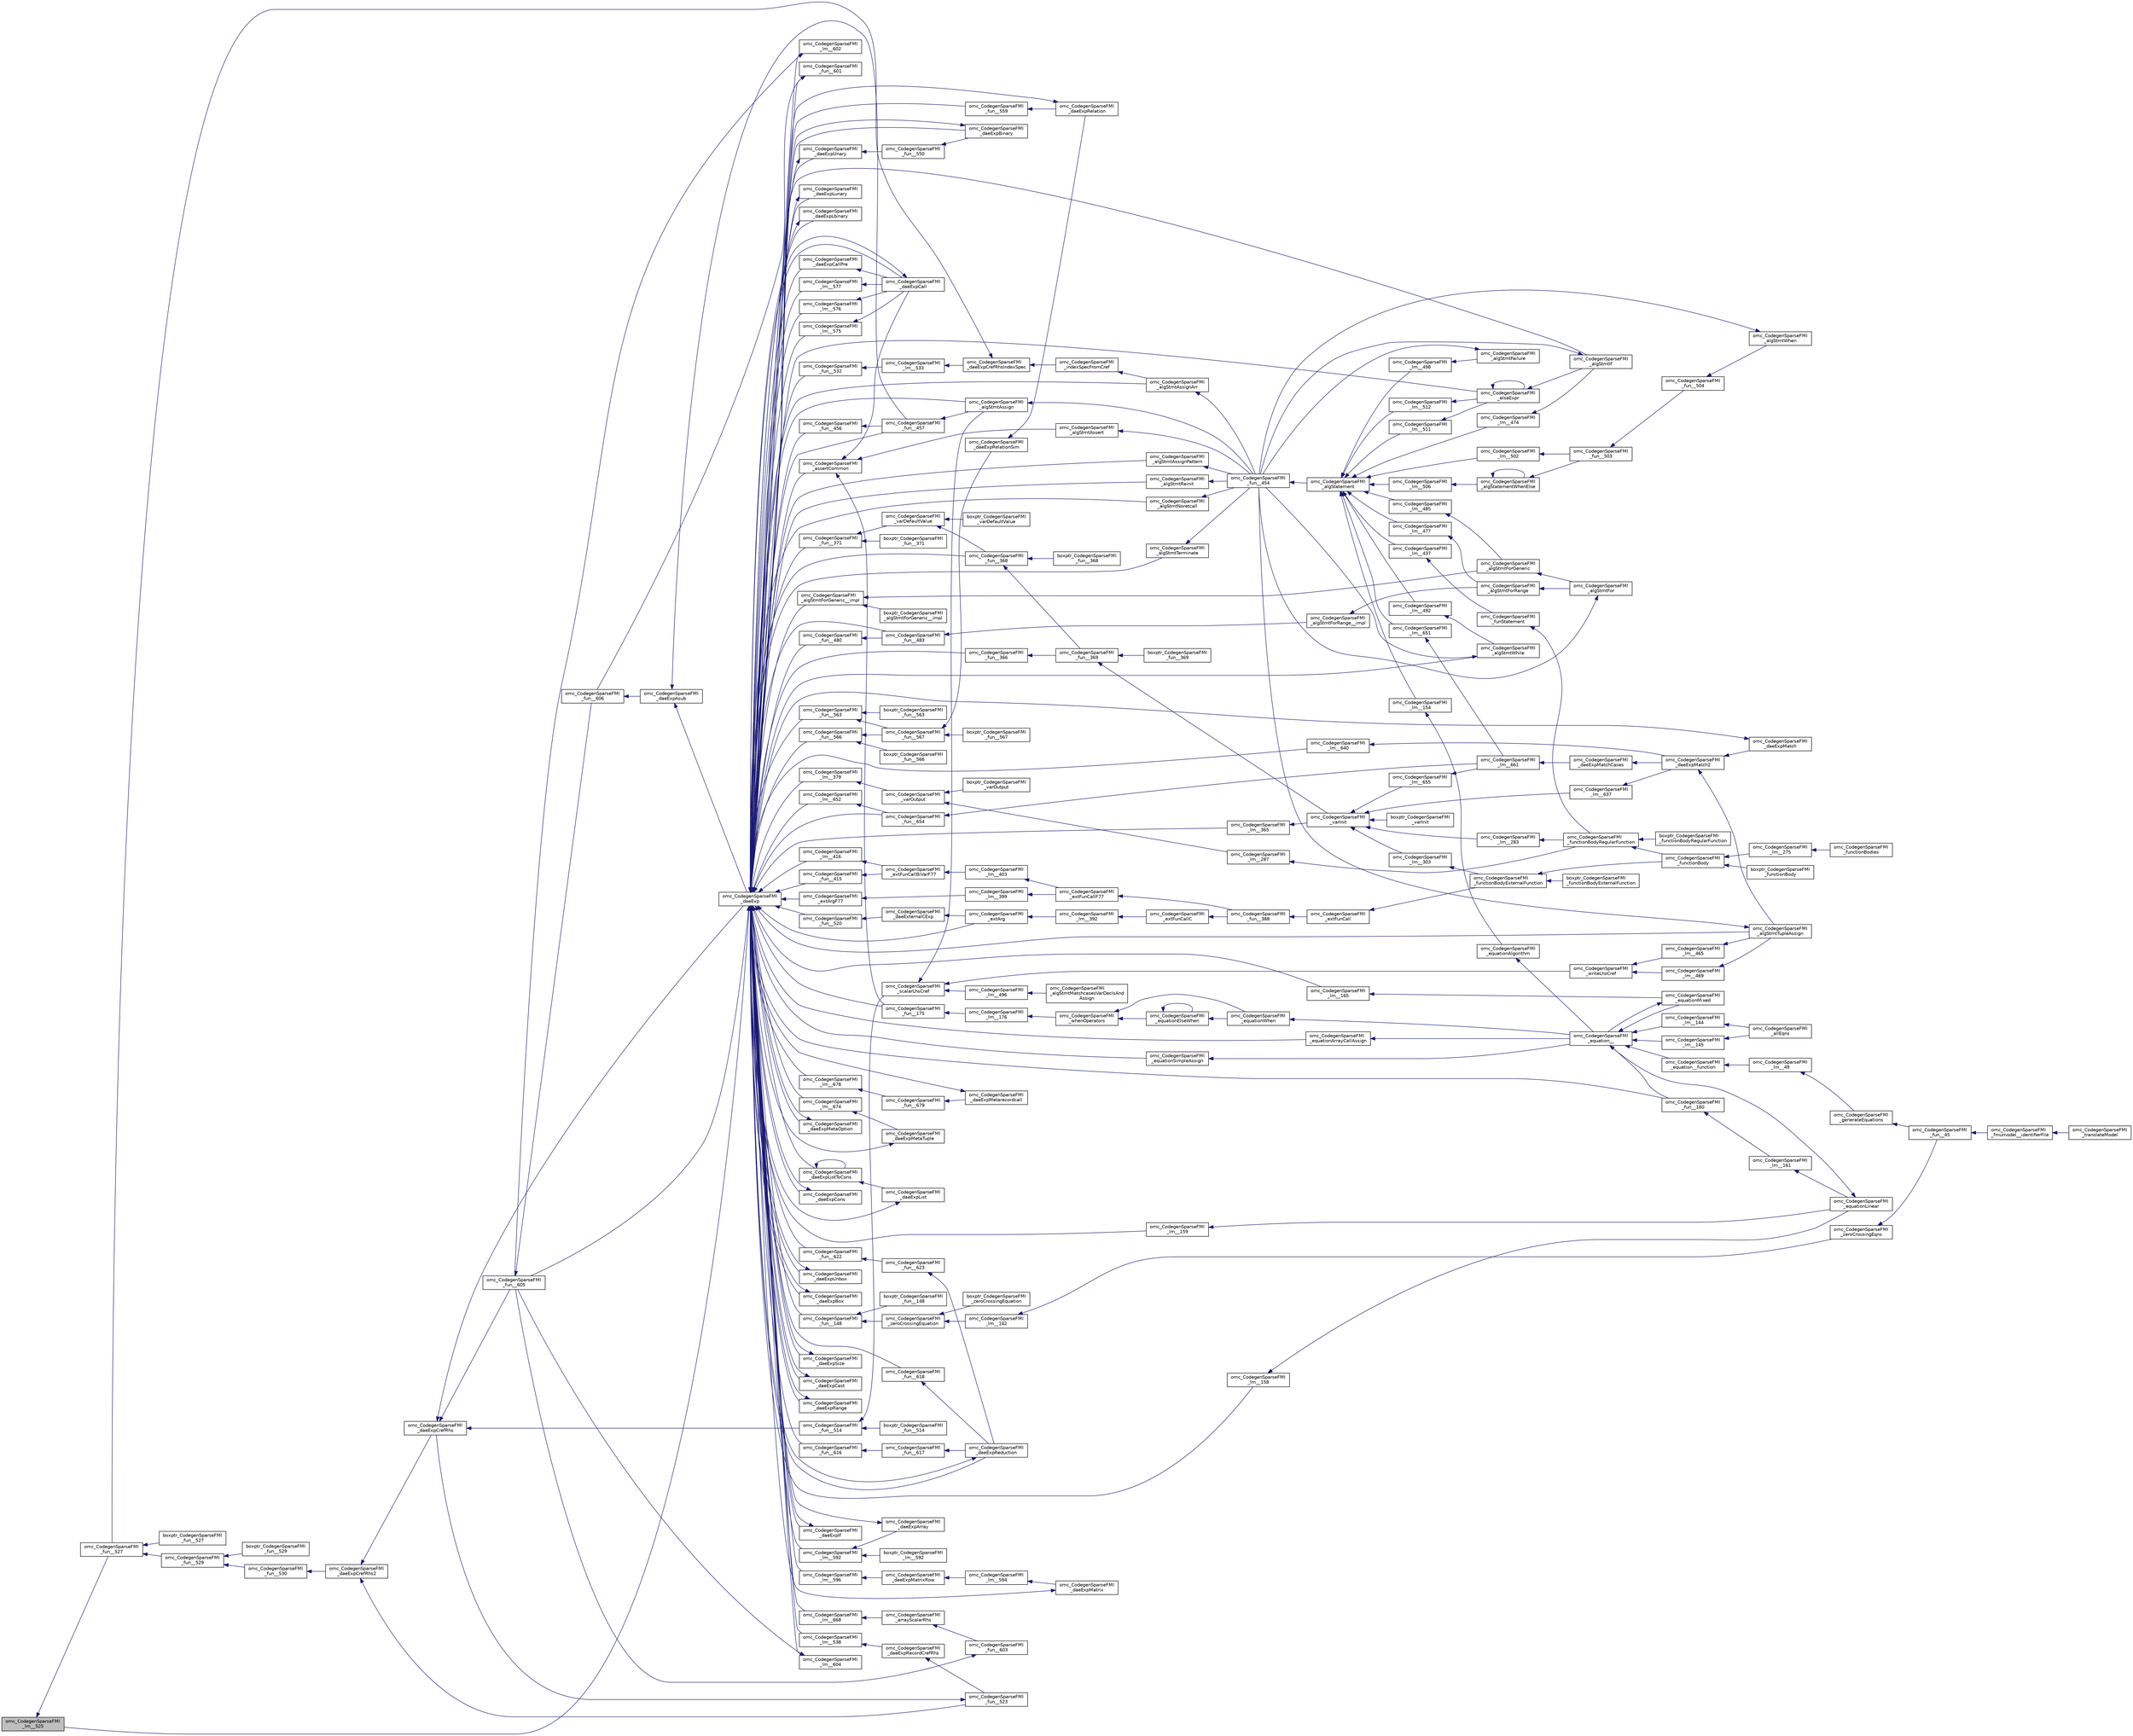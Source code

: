 digraph "omc_CodegenSparseFMI_lm__525"
{
  edge [fontname="Helvetica",fontsize="10",labelfontname="Helvetica",labelfontsize="10"];
  node [fontname="Helvetica",fontsize="10",shape=record];
  rankdir="LR";
  Node207121 [label="omc_CodegenSparseFMI\l_lm__525",height=0.2,width=0.4,color="black", fillcolor="grey75", style="filled", fontcolor="black"];
  Node207121 -> Node207122 [dir="back",color="midnightblue",fontsize="10",style="solid",fontname="Helvetica"];
  Node207122 [label="omc_CodegenSparseFMI\l_fun__527",height=0.2,width=0.4,color="black", fillcolor="white", style="filled",URL="$d1/d2e/_codegen_sparse_f_m_i_8c.html#a062276f7c90fb95feb046a083d2af7d3"];
  Node207122 -> Node207123 [dir="back",color="midnightblue",fontsize="10",style="solid",fontname="Helvetica"];
  Node207123 [label="omc_CodegenSparseFMI\l_fun__529",height=0.2,width=0.4,color="black", fillcolor="white", style="filled",URL="$d1/d2e/_codegen_sparse_f_m_i_8c.html#ada6544d8afd6465616d7ca1d6cf35919"];
  Node207123 -> Node207124 [dir="back",color="midnightblue",fontsize="10",style="solid",fontname="Helvetica"];
  Node207124 [label="omc_CodegenSparseFMI\l_fun__530",height=0.2,width=0.4,color="black", fillcolor="white", style="filled",URL="$d1/d2e/_codegen_sparse_f_m_i_8c.html#adafc20d2b20410209532669c9b45ae16"];
  Node207124 -> Node207125 [dir="back",color="midnightblue",fontsize="10",style="solid",fontname="Helvetica"];
  Node207125 [label="omc_CodegenSparseFMI\l_daeExpCrefRhs2",height=0.2,width=0.4,color="black", fillcolor="white", style="filled",URL="$da/d88/_codegen_sparse_f_m_i_8h.html#a3fceaffa231b419c45cb8edadd4ba04a"];
  Node207125 -> Node207126 [dir="back",color="midnightblue",fontsize="10",style="solid",fontname="Helvetica"];
  Node207126 [label="omc_CodegenSparseFMI\l_daeExpCrefRhs",height=0.2,width=0.4,color="black", fillcolor="white", style="filled",URL="$da/d88/_codegen_sparse_f_m_i_8h.html#a1c8b7f7c630c2bb7f0ccdfe262bce698"];
  Node207126 -> Node207127 [dir="back",color="midnightblue",fontsize="10",style="solid",fontname="Helvetica"];
  Node207127 [label="omc_CodegenSparseFMI\l_fun__605",height=0.2,width=0.4,color="black", fillcolor="white", style="filled",URL="$d1/d2e/_codegen_sparse_f_m_i_8c.html#a9bd0f333ed74be93d8bd6468cde56736"];
  Node207127 -> Node207128 [dir="back",color="midnightblue",fontsize="10",style="solid",fontname="Helvetica"];
  Node207128 [label="omc_CodegenSparseFMI\l_fun__606",height=0.2,width=0.4,color="black", fillcolor="white", style="filled",URL="$d1/d2e/_codegen_sparse_f_m_i_8c.html#a57e7ee8cc6cf0e5de142a92a92caf6d0"];
  Node207128 -> Node207129 [dir="back",color="midnightblue",fontsize="10",style="solid",fontname="Helvetica"];
  Node207129 [label="omc_CodegenSparseFMI\l_daeExpAsub",height=0.2,width=0.4,color="black", fillcolor="white", style="filled",URL="$da/d88/_codegen_sparse_f_m_i_8h.html#ab042430b0f630bd548c9122206a41a76"];
  Node207129 -> Node207130 [dir="back",color="midnightblue",fontsize="10",style="solid",fontname="Helvetica"];
  Node207130 [label="omc_CodegenSparseFMI\l_daeExp",height=0.2,width=0.4,color="black", fillcolor="white", style="filled",URL="$da/d88/_codegen_sparse_f_m_i_8h.html#ab26972f772620810838d527d8554f2ac"];
  Node207130 -> Node207131 [dir="back",color="midnightblue",fontsize="10",style="solid",fontname="Helvetica"];
  Node207131 [label="omc_CodegenSparseFMI\l_assertCommon",height=0.2,width=0.4,color="black", fillcolor="white", style="filled",URL="$da/d88/_codegen_sparse_f_m_i_8h.html#affff73cc747add47129bcbacc2d38f9a"];
  Node207131 -> Node207132 [dir="back",color="midnightblue",fontsize="10",style="solid",fontname="Helvetica"];
  Node207132 [label="omc_CodegenSparseFMI\l_daeExpCall",height=0.2,width=0.4,color="black", fillcolor="white", style="filled",URL="$da/d88/_codegen_sparse_f_m_i_8h.html#a48a7b37bcd95aafb972b82321fa96aac"];
  Node207132 -> Node207130 [dir="back",color="midnightblue",fontsize="10",style="solid",fontname="Helvetica"];
  Node207131 -> Node207133 [dir="back",color="midnightblue",fontsize="10",style="solid",fontname="Helvetica"];
  Node207133 [label="omc_CodegenSparseFMI\l_algStmtAssert",height=0.2,width=0.4,color="black", fillcolor="white", style="filled",URL="$da/d88/_codegen_sparse_f_m_i_8h.html#a6b429ec5152996a5f9279a3ddf6844b0"];
  Node207133 -> Node207134 [dir="back",color="midnightblue",fontsize="10",style="solid",fontname="Helvetica"];
  Node207134 [label="omc_CodegenSparseFMI\l_fun__454",height=0.2,width=0.4,color="black", fillcolor="white", style="filled",URL="$d1/d2e/_codegen_sparse_f_m_i_8c.html#a38506d8a286cdb1703e9653cec496244"];
  Node207134 -> Node207135 [dir="back",color="midnightblue",fontsize="10",style="solid",fontname="Helvetica"];
  Node207135 [label="omc_CodegenSparseFMI\l_algStatement",height=0.2,width=0.4,color="black", fillcolor="white", style="filled",URL="$da/d88/_codegen_sparse_f_m_i_8h.html#a5d1fbf810cfb458410c3f606dd4518d6"];
  Node207135 -> Node207136 [dir="back",color="midnightblue",fontsize="10",style="solid",fontname="Helvetica"];
  Node207136 [label="omc_CodegenSparseFMI\l_lm__651",height=0.2,width=0.4,color="black", fillcolor="white", style="filled",URL="$d1/d2e/_codegen_sparse_f_m_i_8c.html#a4601ee3bb7611f920e2f9c96c21fce8e"];
  Node207136 -> Node207137 [dir="back",color="midnightblue",fontsize="10",style="solid",fontname="Helvetica"];
  Node207137 [label="omc_CodegenSparseFMI\l_lm__661",height=0.2,width=0.4,color="black", fillcolor="white", style="filled",URL="$d1/d2e/_codegen_sparse_f_m_i_8c.html#af15d08c53a5b48667e16622e16e97ec5"];
  Node207137 -> Node207138 [dir="back",color="midnightblue",fontsize="10",style="solid",fontname="Helvetica"];
  Node207138 [label="omc_CodegenSparseFMI\l_daeExpMatchCases",height=0.2,width=0.4,color="black", fillcolor="white", style="filled",URL="$da/d88/_codegen_sparse_f_m_i_8h.html#a67c72be0aaa49a7a85509e1c5ab98b41"];
  Node207138 -> Node207139 [dir="back",color="midnightblue",fontsize="10",style="solid",fontname="Helvetica"];
  Node207139 [label="omc_CodegenSparseFMI\l_daeExpMatch2",height=0.2,width=0.4,color="black", fillcolor="white", style="filled",URL="$da/d88/_codegen_sparse_f_m_i_8h.html#a3d2d85eda4fc6adaf9f0a30a7a870128"];
  Node207139 -> Node207140 [dir="back",color="midnightblue",fontsize="10",style="solid",fontname="Helvetica"];
  Node207140 [label="omc_CodegenSparseFMI\l_daeExpMatch",height=0.2,width=0.4,color="black", fillcolor="white", style="filled",URL="$da/d88/_codegen_sparse_f_m_i_8h.html#a59ba01dc770311168227b0e3a87b1e1d"];
  Node207140 -> Node207130 [dir="back",color="midnightblue",fontsize="10",style="solid",fontname="Helvetica"];
  Node207139 -> Node207141 [dir="back",color="midnightblue",fontsize="10",style="solid",fontname="Helvetica"];
  Node207141 [label="omc_CodegenSparseFMI\l_algStmtTupleAssign",height=0.2,width=0.4,color="black", fillcolor="white", style="filled",URL="$da/d88/_codegen_sparse_f_m_i_8h.html#a97aeb17841cb7160e7635ac180b44c9c"];
  Node207141 -> Node207134 [dir="back",color="midnightblue",fontsize="10",style="solid",fontname="Helvetica"];
  Node207135 -> Node207142 [dir="back",color="midnightblue",fontsize="10",style="solid",fontname="Helvetica"];
  Node207142 [label="omc_CodegenSparseFMI\l_lm__512",height=0.2,width=0.4,color="black", fillcolor="white", style="filled",URL="$d1/d2e/_codegen_sparse_f_m_i_8c.html#af95888dfe83bb5057d8fd4311bb02812"];
  Node207142 -> Node207143 [dir="back",color="midnightblue",fontsize="10",style="solid",fontname="Helvetica"];
  Node207143 [label="omc_CodegenSparseFMI\l_elseExpr",height=0.2,width=0.4,color="black", fillcolor="white", style="filled",URL="$da/d88/_codegen_sparse_f_m_i_8h.html#ae02994b817886c3b7f562e9552fec536"];
  Node207143 -> Node207143 [dir="back",color="midnightblue",fontsize="10",style="solid",fontname="Helvetica"];
  Node207143 -> Node207144 [dir="back",color="midnightblue",fontsize="10",style="solid",fontname="Helvetica"];
  Node207144 [label="omc_CodegenSparseFMI\l_algStmtIf",height=0.2,width=0.4,color="black", fillcolor="white", style="filled",URL="$da/d88/_codegen_sparse_f_m_i_8h.html#aa72b2ef57d1e5ee8a926acad88bf499d"];
  Node207144 -> Node207134 [dir="back",color="midnightblue",fontsize="10",style="solid",fontname="Helvetica"];
  Node207135 -> Node207145 [dir="back",color="midnightblue",fontsize="10",style="solid",fontname="Helvetica"];
  Node207145 [label="omc_CodegenSparseFMI\l_lm__511",height=0.2,width=0.4,color="black", fillcolor="white", style="filled",URL="$d1/d2e/_codegen_sparse_f_m_i_8c.html#ab0773a7f193a1fc208023bda15bcd13e"];
  Node207145 -> Node207143 [dir="back",color="midnightblue",fontsize="10",style="solid",fontname="Helvetica"];
  Node207135 -> Node207146 [dir="back",color="midnightblue",fontsize="10",style="solid",fontname="Helvetica"];
  Node207146 [label="omc_CodegenSparseFMI\l_lm__506",height=0.2,width=0.4,color="black", fillcolor="white", style="filled",URL="$d1/d2e/_codegen_sparse_f_m_i_8c.html#ab9c484cbc52677b6df8e8fb6df621cc0"];
  Node207146 -> Node207147 [dir="back",color="midnightblue",fontsize="10",style="solid",fontname="Helvetica"];
  Node207147 [label="omc_CodegenSparseFMI\l_algStatementWhenElse",height=0.2,width=0.4,color="black", fillcolor="white", style="filled",URL="$da/d88/_codegen_sparse_f_m_i_8h.html#a55c70c95b005ab4e4a668af539875303"];
  Node207147 -> Node207147 [dir="back",color="midnightblue",fontsize="10",style="solid",fontname="Helvetica"];
  Node207147 -> Node207148 [dir="back",color="midnightblue",fontsize="10",style="solid",fontname="Helvetica"];
  Node207148 [label="omc_CodegenSparseFMI\l_fun__503",height=0.2,width=0.4,color="black", fillcolor="white", style="filled",URL="$d1/d2e/_codegen_sparse_f_m_i_8c.html#a2f60622244298e4d41f2a4f51d7b6875"];
  Node207148 -> Node207149 [dir="back",color="midnightblue",fontsize="10",style="solid",fontname="Helvetica"];
  Node207149 [label="omc_CodegenSparseFMI\l_fun__504",height=0.2,width=0.4,color="black", fillcolor="white", style="filled",URL="$d1/d2e/_codegen_sparse_f_m_i_8c.html#a34c708458b1cf12fb6f5f8b4d739cfd1"];
  Node207149 -> Node207150 [dir="back",color="midnightblue",fontsize="10",style="solid",fontname="Helvetica"];
  Node207150 [label="omc_CodegenSparseFMI\l_algStmtWhen",height=0.2,width=0.4,color="black", fillcolor="white", style="filled",URL="$da/d88/_codegen_sparse_f_m_i_8h.html#a1045cff030f158d7beb1890107038b8d"];
  Node207150 -> Node207134 [dir="back",color="midnightblue",fontsize="10",style="solid",fontname="Helvetica"];
  Node207135 -> Node207151 [dir="back",color="midnightblue",fontsize="10",style="solid",fontname="Helvetica"];
  Node207151 [label="omc_CodegenSparseFMI\l_lm__502",height=0.2,width=0.4,color="black", fillcolor="white", style="filled",URL="$d1/d2e/_codegen_sparse_f_m_i_8c.html#a7b108abc44b96cb6c9ed48e243a90fad"];
  Node207151 -> Node207148 [dir="back",color="midnightblue",fontsize="10",style="solid",fontname="Helvetica"];
  Node207135 -> Node207152 [dir="back",color="midnightblue",fontsize="10",style="solid",fontname="Helvetica"];
  Node207152 [label="omc_CodegenSparseFMI\l_lm__498",height=0.2,width=0.4,color="black", fillcolor="white", style="filled",URL="$d1/d2e/_codegen_sparse_f_m_i_8c.html#a9a587324a76d2a404951bc9b392ed5cb"];
  Node207152 -> Node207153 [dir="back",color="midnightblue",fontsize="10",style="solid",fontname="Helvetica"];
  Node207153 [label="omc_CodegenSparseFMI\l_algStmtFailure",height=0.2,width=0.4,color="black", fillcolor="white", style="filled",URL="$da/d88/_codegen_sparse_f_m_i_8h.html#ad11b2d0a665f24fbe809721a52d58392"];
  Node207153 -> Node207134 [dir="back",color="midnightblue",fontsize="10",style="solid",fontname="Helvetica"];
  Node207135 -> Node207154 [dir="back",color="midnightblue",fontsize="10",style="solid",fontname="Helvetica"];
  Node207154 [label="omc_CodegenSparseFMI\l_lm__492",height=0.2,width=0.4,color="black", fillcolor="white", style="filled",URL="$d1/d2e/_codegen_sparse_f_m_i_8c.html#a72ef5dd5785e8cfbae898a4957299174"];
  Node207154 -> Node207155 [dir="back",color="midnightblue",fontsize="10",style="solid",fontname="Helvetica"];
  Node207155 [label="omc_CodegenSparseFMI\l_algStmtWhile",height=0.2,width=0.4,color="black", fillcolor="white", style="filled",URL="$da/d88/_codegen_sparse_f_m_i_8h.html#a737e817657aa616db460e3a97c2e3107"];
  Node207155 -> Node207134 [dir="back",color="midnightblue",fontsize="10",style="solid",fontname="Helvetica"];
  Node207135 -> Node207156 [dir="back",color="midnightblue",fontsize="10",style="solid",fontname="Helvetica"];
  Node207156 [label="omc_CodegenSparseFMI\l_lm__485",height=0.2,width=0.4,color="black", fillcolor="white", style="filled",URL="$d1/d2e/_codegen_sparse_f_m_i_8c.html#aaee69379b676eacca1ab73ffa0291eea"];
  Node207156 -> Node207157 [dir="back",color="midnightblue",fontsize="10",style="solid",fontname="Helvetica"];
  Node207157 [label="omc_CodegenSparseFMI\l_algStmtForGeneric",height=0.2,width=0.4,color="black", fillcolor="white", style="filled",URL="$da/d88/_codegen_sparse_f_m_i_8h.html#a15ee44d2afe47cb6295a4d916b0ca7a1"];
  Node207157 -> Node207158 [dir="back",color="midnightblue",fontsize="10",style="solid",fontname="Helvetica"];
  Node207158 [label="omc_CodegenSparseFMI\l_algStmtFor",height=0.2,width=0.4,color="black", fillcolor="white", style="filled",URL="$da/d88/_codegen_sparse_f_m_i_8h.html#a4a85a211bdd342c5634f687ac8530821"];
  Node207158 -> Node207134 [dir="back",color="midnightblue",fontsize="10",style="solid",fontname="Helvetica"];
  Node207135 -> Node207159 [dir="back",color="midnightblue",fontsize="10",style="solid",fontname="Helvetica"];
  Node207159 [label="omc_CodegenSparseFMI\l_lm__477",height=0.2,width=0.4,color="black", fillcolor="white", style="filled",URL="$d1/d2e/_codegen_sparse_f_m_i_8c.html#a2f9a22c9a97ca26efa4457a52c8310c9"];
  Node207159 -> Node207160 [dir="back",color="midnightblue",fontsize="10",style="solid",fontname="Helvetica"];
  Node207160 [label="omc_CodegenSparseFMI\l_algStmtForRange",height=0.2,width=0.4,color="black", fillcolor="white", style="filled",URL="$da/d88/_codegen_sparse_f_m_i_8h.html#aec1da676936e15ede37d5d7df69bd5d3"];
  Node207160 -> Node207158 [dir="back",color="midnightblue",fontsize="10",style="solid",fontname="Helvetica"];
  Node207135 -> Node207161 [dir="back",color="midnightblue",fontsize="10",style="solid",fontname="Helvetica"];
  Node207161 [label="omc_CodegenSparseFMI\l_lm__474",height=0.2,width=0.4,color="black", fillcolor="white", style="filled",URL="$d1/d2e/_codegen_sparse_f_m_i_8c.html#a39706f1a079b0966689768a75ddc77b3"];
  Node207161 -> Node207144 [dir="back",color="midnightblue",fontsize="10",style="solid",fontname="Helvetica"];
  Node207135 -> Node207162 [dir="back",color="midnightblue",fontsize="10",style="solid",fontname="Helvetica"];
  Node207162 [label="omc_CodegenSparseFMI\l_lm__437",height=0.2,width=0.4,color="black", fillcolor="white", style="filled",URL="$d1/d2e/_codegen_sparse_f_m_i_8c.html#a1bcb8bb8090787c8cfad3cc233eb2cbb"];
  Node207162 -> Node207163 [dir="back",color="midnightblue",fontsize="10",style="solid",fontname="Helvetica"];
  Node207163 [label="omc_CodegenSparseFMI\l_funStatement",height=0.2,width=0.4,color="black", fillcolor="white", style="filled",URL="$da/d88/_codegen_sparse_f_m_i_8h.html#a6011fbd6700693d91a736f67f7cd333a"];
  Node207163 -> Node207164 [dir="back",color="midnightblue",fontsize="10",style="solid",fontname="Helvetica"];
  Node207164 [label="omc_CodegenSparseFMI\l_functionBodyRegularFunction",height=0.2,width=0.4,color="black", fillcolor="white", style="filled",URL="$da/d88/_codegen_sparse_f_m_i_8h.html#a35f588d60d8560ad7c541738fc9bc5d0"];
  Node207164 -> Node207165 [dir="back",color="midnightblue",fontsize="10",style="solid",fontname="Helvetica"];
  Node207165 [label="boxptr_CodegenSparseFMI\l_functionBodyRegularFunction",height=0.2,width=0.4,color="black", fillcolor="white", style="filled",URL="$da/d88/_codegen_sparse_f_m_i_8h.html#ad0cd59d6ca1bf8ab02b015f235daadf1"];
  Node207164 -> Node207166 [dir="back",color="midnightblue",fontsize="10",style="solid",fontname="Helvetica"];
  Node207166 [label="omc_CodegenSparseFMI\l_functionBody",height=0.2,width=0.4,color="black", fillcolor="white", style="filled",URL="$da/d88/_codegen_sparse_f_m_i_8h.html#a8326dd08d50f77b343a0b1e9fdee90d6"];
  Node207166 -> Node207167 [dir="back",color="midnightblue",fontsize="10",style="solid",fontname="Helvetica"];
  Node207167 [label="boxptr_CodegenSparseFMI\l_functionBody",height=0.2,width=0.4,color="black", fillcolor="white", style="filled",URL="$da/d88/_codegen_sparse_f_m_i_8h.html#a1450c37977ff46f0a318f1740d46b3a2"];
  Node207166 -> Node207168 [dir="back",color="midnightblue",fontsize="10",style="solid",fontname="Helvetica"];
  Node207168 [label="omc_CodegenSparseFMI\l_lm__275",height=0.2,width=0.4,color="black", fillcolor="white", style="filled",URL="$d1/d2e/_codegen_sparse_f_m_i_8c.html#afa6f1fb10983410b266344362bafabb7"];
  Node207168 -> Node207169 [dir="back",color="midnightblue",fontsize="10",style="solid",fontname="Helvetica"];
  Node207169 [label="omc_CodegenSparseFMI\l_functionBodies",height=0.2,width=0.4,color="black", fillcolor="white", style="filled",URL="$da/d88/_codegen_sparse_f_m_i_8h.html#ad5d463f801d993e3be31d7c8963771af"];
  Node207135 -> Node207170 [dir="back",color="midnightblue",fontsize="10",style="solid",fontname="Helvetica"];
  Node207170 [label="omc_CodegenSparseFMI\l_lm__154",height=0.2,width=0.4,color="black", fillcolor="white", style="filled",URL="$d1/d2e/_codegen_sparse_f_m_i_8c.html#a1572fc969206bf7560bccaad1883519a"];
  Node207170 -> Node207171 [dir="back",color="midnightblue",fontsize="10",style="solid",fontname="Helvetica"];
  Node207171 [label="omc_CodegenSparseFMI\l_equationAlgorithm",height=0.2,width=0.4,color="black", fillcolor="white", style="filled",URL="$da/d88/_codegen_sparse_f_m_i_8h.html#adc1144a1e01b13d32f1cd272edef769f"];
  Node207171 -> Node207172 [dir="back",color="midnightblue",fontsize="10",style="solid",fontname="Helvetica"];
  Node207172 [label="omc_CodegenSparseFMI\l_equation__",height=0.2,width=0.4,color="black", fillcolor="white", style="filled",URL="$da/d88/_codegen_sparse_f_m_i_8h.html#a99f4c0cb745d02faf3615bcda104a18a"];
  Node207172 -> Node207173 [dir="back",color="midnightblue",fontsize="10",style="solid",fontname="Helvetica"];
  Node207173 [label="omc_CodegenSparseFMI\l_equationMixed",height=0.2,width=0.4,color="black", fillcolor="white", style="filled",URL="$da/d88/_codegen_sparse_f_m_i_8h.html#ac29f9768bd0d77a3e1e85ee8d33113f2"];
  Node207173 -> Node207172 [dir="back",color="midnightblue",fontsize="10",style="solid",fontname="Helvetica"];
  Node207172 -> Node207174 [dir="back",color="midnightblue",fontsize="10",style="solid",fontname="Helvetica"];
  Node207174 [label="omc_CodegenSparseFMI\l_fun__160",height=0.2,width=0.4,color="black", fillcolor="white", style="filled",URL="$d1/d2e/_codegen_sparse_f_m_i_8c.html#ae706b7e1daac9ecce083bb0f153c4537"];
  Node207174 -> Node207175 [dir="back",color="midnightblue",fontsize="10",style="solid",fontname="Helvetica"];
  Node207175 [label="omc_CodegenSparseFMI\l_lm__161",height=0.2,width=0.4,color="black", fillcolor="white", style="filled",URL="$d1/d2e/_codegen_sparse_f_m_i_8c.html#afef10b15667b5fa348e2e5474100a059"];
  Node207175 -> Node207176 [dir="back",color="midnightblue",fontsize="10",style="solid",fontname="Helvetica"];
  Node207176 [label="omc_CodegenSparseFMI\l_equationLinear",height=0.2,width=0.4,color="black", fillcolor="white", style="filled",URL="$da/d88/_codegen_sparse_f_m_i_8h.html#ae8ae758cee8e51f80c69f273ea2dead4"];
  Node207176 -> Node207172 [dir="back",color="midnightblue",fontsize="10",style="solid",fontname="Helvetica"];
  Node207172 -> Node207177 [dir="back",color="midnightblue",fontsize="10",style="solid",fontname="Helvetica"];
  Node207177 [label="omc_CodegenSparseFMI\l_lm__145",height=0.2,width=0.4,color="black", fillcolor="white", style="filled",URL="$d1/d2e/_codegen_sparse_f_m_i_8c.html#a482b9fe4a2cf1170ba37c04cbeeba56b"];
  Node207177 -> Node207178 [dir="back",color="midnightblue",fontsize="10",style="solid",fontname="Helvetica"];
  Node207178 [label="omc_CodegenSparseFMI\l_allEqns",height=0.2,width=0.4,color="black", fillcolor="white", style="filled",URL="$da/d88/_codegen_sparse_f_m_i_8h.html#a94fa0652e8d98e8869394cc988af391b"];
  Node207172 -> Node207179 [dir="back",color="midnightblue",fontsize="10",style="solid",fontname="Helvetica"];
  Node207179 [label="omc_CodegenSparseFMI\l_lm__144",height=0.2,width=0.4,color="black", fillcolor="white", style="filled",URL="$d1/d2e/_codegen_sparse_f_m_i_8c.html#a53bc84287c3730b73c523380ca378dcf"];
  Node207179 -> Node207178 [dir="back",color="midnightblue",fontsize="10",style="solid",fontname="Helvetica"];
  Node207172 -> Node207180 [dir="back",color="midnightblue",fontsize="10",style="solid",fontname="Helvetica"];
  Node207180 [label="omc_CodegenSparseFMI\l_equation__function",height=0.2,width=0.4,color="black", fillcolor="white", style="filled",URL="$da/d88/_codegen_sparse_f_m_i_8h.html#a3b6d78478d2920ade27380933feef664"];
  Node207180 -> Node207181 [dir="back",color="midnightblue",fontsize="10",style="solid",fontname="Helvetica"];
  Node207181 [label="omc_CodegenSparseFMI\l_lm__49",height=0.2,width=0.4,color="black", fillcolor="white", style="filled",URL="$d1/d2e/_codegen_sparse_f_m_i_8c.html#afd950130e5951ce5d9b078504b8e5445"];
  Node207181 -> Node207182 [dir="back",color="midnightblue",fontsize="10",style="solid",fontname="Helvetica"];
  Node207182 [label="omc_CodegenSparseFMI\l_generateEquations",height=0.2,width=0.4,color="black", fillcolor="white", style="filled",URL="$da/d88/_codegen_sparse_f_m_i_8h.html#a944e50c37aa93fa6e9c540a7d9a7f671"];
  Node207182 -> Node207183 [dir="back",color="midnightblue",fontsize="10",style="solid",fontname="Helvetica"];
  Node207183 [label="omc_CodegenSparseFMI\l_fun__45",height=0.2,width=0.4,color="black", fillcolor="white", style="filled",URL="$d1/d2e/_codegen_sparse_f_m_i_8c.html#a33c397eee4567dbaf5269d88f9ea50f2"];
  Node207183 -> Node207184 [dir="back",color="midnightblue",fontsize="10",style="solid",fontname="Helvetica"];
  Node207184 [label="omc_CodegenSparseFMI\l_fmumodel__identifierFile",height=0.2,width=0.4,color="black", fillcolor="white", style="filled",URL="$da/d88/_codegen_sparse_f_m_i_8h.html#a0d704247081fbb1f268bdd5ae5d7f3f3"];
  Node207184 -> Node207185 [dir="back",color="midnightblue",fontsize="10",style="solid",fontname="Helvetica"];
  Node207185 [label="omc_CodegenSparseFMI\l_translateModel",height=0.2,width=0.4,color="black", fillcolor="white", style="filled",URL="$da/d88/_codegen_sparse_f_m_i_8h.html#a6e115544fcae7968ab9fa00a0ea17b1d"];
  Node207131 -> Node207186 [dir="back",color="midnightblue",fontsize="10",style="solid",fontname="Helvetica"];
  Node207186 [label="omc_CodegenSparseFMI\l_fun__175",height=0.2,width=0.4,color="black", fillcolor="white", style="filled",URL="$d1/d2e/_codegen_sparse_f_m_i_8c.html#ae71d3dbce84027f4da25d630128e9f06"];
  Node207186 -> Node207187 [dir="back",color="midnightblue",fontsize="10",style="solid",fontname="Helvetica"];
  Node207187 [label="omc_CodegenSparseFMI\l_lm__176",height=0.2,width=0.4,color="black", fillcolor="white", style="filled",URL="$d1/d2e/_codegen_sparse_f_m_i_8c.html#a3aab67e796da3718ac21ae4e0b10522b"];
  Node207187 -> Node207188 [dir="back",color="midnightblue",fontsize="10",style="solid",fontname="Helvetica"];
  Node207188 [label="omc_CodegenSparseFMI\l_whenOperators",height=0.2,width=0.4,color="black", fillcolor="white", style="filled",URL="$da/d88/_codegen_sparse_f_m_i_8h.html#aaa56a6cbe937c9e43604fbefcddc43d4"];
  Node207188 -> Node207189 [dir="back",color="midnightblue",fontsize="10",style="solid",fontname="Helvetica"];
  Node207189 [label="omc_CodegenSparseFMI\l_equationElseWhen",height=0.2,width=0.4,color="black", fillcolor="white", style="filled",URL="$da/d88/_codegen_sparse_f_m_i_8h.html#a9252f94be6a8d4db5d542a2a30867d21"];
  Node207189 -> Node207189 [dir="back",color="midnightblue",fontsize="10",style="solid",fontname="Helvetica"];
  Node207189 -> Node207190 [dir="back",color="midnightblue",fontsize="10",style="solid",fontname="Helvetica"];
  Node207190 [label="omc_CodegenSparseFMI\l_equationWhen",height=0.2,width=0.4,color="black", fillcolor="white", style="filled",URL="$da/d88/_codegen_sparse_f_m_i_8h.html#a182b50d619540de019adbeb9053f85d2"];
  Node207190 -> Node207172 [dir="back",color="midnightblue",fontsize="10",style="solid",fontname="Helvetica"];
  Node207188 -> Node207190 [dir="back",color="midnightblue",fontsize="10",style="solid",fontname="Helvetica"];
  Node207130 -> Node207191 [dir="back",color="midnightblue",fontsize="10",style="solid",fontname="Helvetica"];
  Node207191 [label="omc_CodegenSparseFMI\l_algStmtAssignPattern",height=0.2,width=0.4,color="black", fillcolor="white", style="filled",URL="$da/d88/_codegen_sparse_f_m_i_8h.html#aa769cf6a279946c8484ba60efafa1bc7"];
  Node207191 -> Node207134 [dir="back",color="midnightblue",fontsize="10",style="solid",fontname="Helvetica"];
  Node207130 -> Node207192 [dir="back",color="midnightblue",fontsize="10",style="solid",fontname="Helvetica"];
  Node207192 [label="omc_CodegenSparseFMI\l_lm__678",height=0.2,width=0.4,color="black", fillcolor="white", style="filled",URL="$d1/d2e/_codegen_sparse_f_m_i_8c.html#a128c47290974b3ffbcea043e82979943"];
  Node207192 -> Node207193 [dir="back",color="midnightblue",fontsize="10",style="solid",fontname="Helvetica"];
  Node207193 [label="omc_CodegenSparseFMI\l_fun__679",height=0.2,width=0.4,color="black", fillcolor="white", style="filled",URL="$d1/d2e/_codegen_sparse_f_m_i_8c.html#a2365ba198f39b872daa06cc5d23c6252"];
  Node207193 -> Node207194 [dir="back",color="midnightblue",fontsize="10",style="solid",fontname="Helvetica"];
  Node207194 [label="omc_CodegenSparseFMI\l_daeExpMetarecordcall",height=0.2,width=0.4,color="black", fillcolor="white", style="filled",URL="$da/d88/_codegen_sparse_f_m_i_8h.html#af4d3cdaeb7380d8a65146e12030c5c0e"];
  Node207194 -> Node207130 [dir="back",color="midnightblue",fontsize="10",style="solid",fontname="Helvetica"];
  Node207130 -> Node207195 [dir="back",color="midnightblue",fontsize="10",style="solid",fontname="Helvetica"];
  Node207195 [label="omc_CodegenSparseFMI\l_daeExpMetaOption",height=0.2,width=0.4,color="black", fillcolor="white", style="filled",URL="$da/d88/_codegen_sparse_f_m_i_8h.html#ae536b39241762561555271004c37440e"];
  Node207195 -> Node207130 [dir="back",color="midnightblue",fontsize="10",style="solid",fontname="Helvetica"];
  Node207130 -> Node207196 [dir="back",color="midnightblue",fontsize="10",style="solid",fontname="Helvetica"];
  Node207196 [label="omc_CodegenSparseFMI\l_lm__674",height=0.2,width=0.4,color="black", fillcolor="white", style="filled",URL="$d1/d2e/_codegen_sparse_f_m_i_8c.html#ad52f1b672015908228e495a9b9ff40ca"];
  Node207196 -> Node207197 [dir="back",color="midnightblue",fontsize="10",style="solid",fontname="Helvetica"];
  Node207197 [label="omc_CodegenSparseFMI\l_daeExpMetaTuple",height=0.2,width=0.4,color="black", fillcolor="white", style="filled",URL="$da/d88/_codegen_sparse_f_m_i_8h.html#a37dab4d4c7bc7fd838505c060a8b9049"];
  Node207197 -> Node207130 [dir="back",color="midnightblue",fontsize="10",style="solid",fontname="Helvetica"];
  Node207130 -> Node207198 [dir="back",color="midnightblue",fontsize="10",style="solid",fontname="Helvetica"];
  Node207198 [label="omc_CodegenSparseFMI\l_daeExpCons",height=0.2,width=0.4,color="black", fillcolor="white", style="filled",URL="$da/d88/_codegen_sparse_f_m_i_8h.html#ab881b9f7dbddb69fe91bb74c9c5c54c1"];
  Node207198 -> Node207130 [dir="back",color="midnightblue",fontsize="10",style="solid",fontname="Helvetica"];
  Node207130 -> Node207199 [dir="back",color="midnightblue",fontsize="10",style="solid",fontname="Helvetica"];
  Node207199 [label="omc_CodegenSparseFMI\l_daeExpListToCons",height=0.2,width=0.4,color="black", fillcolor="white", style="filled",URL="$da/d88/_codegen_sparse_f_m_i_8h.html#a1d1ae6cb82e69292e58b8c65e002ea55"];
  Node207199 -> Node207199 [dir="back",color="midnightblue",fontsize="10",style="solid",fontname="Helvetica"];
  Node207199 -> Node207200 [dir="back",color="midnightblue",fontsize="10",style="solid",fontname="Helvetica"];
  Node207200 [label="omc_CodegenSparseFMI\l_daeExpList",height=0.2,width=0.4,color="black", fillcolor="white", style="filled",URL="$da/d88/_codegen_sparse_f_m_i_8h.html#a2f666b582c610d5c8b23988ecba9664b"];
  Node207200 -> Node207130 [dir="back",color="midnightblue",fontsize="10",style="solid",fontname="Helvetica"];
  Node207130 -> Node207201 [dir="back",color="midnightblue",fontsize="10",style="solid",fontname="Helvetica"];
  Node207201 [label="omc_CodegenSparseFMI\l_lm__668",height=0.2,width=0.4,color="black", fillcolor="white", style="filled",URL="$d1/d2e/_codegen_sparse_f_m_i_8c.html#a76351725b41da0af498aadf54b92c275"];
  Node207201 -> Node207202 [dir="back",color="midnightblue",fontsize="10",style="solid",fontname="Helvetica"];
  Node207202 [label="omc_CodegenSparseFMI\l_arrayScalarRhs",height=0.2,width=0.4,color="black", fillcolor="white", style="filled",URL="$da/d88/_codegen_sparse_f_m_i_8h.html#ab4de96fd8fb5647ef325ca122a4753f3"];
  Node207202 -> Node207203 [dir="back",color="midnightblue",fontsize="10",style="solid",fontname="Helvetica"];
  Node207203 [label="omc_CodegenSparseFMI\l_fun__603",height=0.2,width=0.4,color="black", fillcolor="white", style="filled",URL="$d1/d2e/_codegen_sparse_f_m_i_8c.html#adbd2857da6df0e479b3bd77c5b7a8f7d"];
  Node207203 -> Node207127 [dir="back",color="midnightblue",fontsize="10",style="solid",fontname="Helvetica"];
  Node207130 -> Node207204 [dir="back",color="midnightblue",fontsize="10",style="solid",fontname="Helvetica"];
  Node207204 [label="omc_CodegenSparseFMI\l_daeExpUnbox",height=0.2,width=0.4,color="black", fillcolor="white", style="filled",URL="$da/d88/_codegen_sparse_f_m_i_8h.html#ad8a93ec5bfec6454d268e95a82bf96b8"];
  Node207204 -> Node207130 [dir="back",color="midnightblue",fontsize="10",style="solid",fontname="Helvetica"];
  Node207130 -> Node207205 [dir="back",color="midnightblue",fontsize="10",style="solid",fontname="Helvetica"];
  Node207205 [label="omc_CodegenSparseFMI\l_daeExpBox",height=0.2,width=0.4,color="black", fillcolor="white", style="filled",URL="$da/d88/_codegen_sparse_f_m_i_8h.html#a39dc1615a535b01d20db9b87fc607d3c"];
  Node207205 -> Node207130 [dir="back",color="midnightblue",fontsize="10",style="solid",fontname="Helvetica"];
  Node207130 -> Node207206 [dir="back",color="midnightblue",fontsize="10",style="solid",fontname="Helvetica"];
  Node207206 [label="omc_CodegenSparseFMI\l_fun__654",height=0.2,width=0.4,color="black", fillcolor="white", style="filled",URL="$d1/d2e/_codegen_sparse_f_m_i_8c.html#a779418d021f2bf6e5e05257271d6512f"];
  Node207206 -> Node207137 [dir="back",color="midnightblue",fontsize="10",style="solid",fontname="Helvetica"];
  Node207130 -> Node207207 [dir="back",color="midnightblue",fontsize="10",style="solid",fontname="Helvetica"];
  Node207207 [label="omc_CodegenSparseFMI\l_lm__652",height=0.2,width=0.4,color="black", fillcolor="white", style="filled",URL="$d1/d2e/_codegen_sparse_f_m_i_8c.html#afb77daba20dc13d99f8916228d277ad2"];
  Node207207 -> Node207206 [dir="back",color="midnightblue",fontsize="10",style="solid",fontname="Helvetica"];
  Node207130 -> Node207208 [dir="back",color="midnightblue",fontsize="10",style="solid",fontname="Helvetica"];
  Node207208 [label="omc_CodegenSparseFMI\l_lm__640",height=0.2,width=0.4,color="black", fillcolor="white", style="filled",URL="$d1/d2e/_codegen_sparse_f_m_i_8c.html#ab7ae5141c274871c57b0fb912e7ddaf7"];
  Node207208 -> Node207139 [dir="back",color="midnightblue",fontsize="10",style="solid",fontname="Helvetica"];
  Node207130 -> Node207209 [dir="back",color="midnightblue",fontsize="10",style="solid",fontname="Helvetica"];
  Node207209 [label="omc_CodegenSparseFMI\l_daeExpReduction",height=0.2,width=0.4,color="black", fillcolor="white", style="filled",URL="$da/d88/_codegen_sparse_f_m_i_8h.html#a215e1cfa638090eb2c87b8d31be99cf0"];
  Node207209 -> Node207130 [dir="back",color="midnightblue",fontsize="10",style="solid",fontname="Helvetica"];
  Node207130 -> Node207210 [dir="back",color="midnightblue",fontsize="10",style="solid",fontname="Helvetica"];
  Node207210 [label="omc_CodegenSparseFMI\l_fun__622",height=0.2,width=0.4,color="black", fillcolor="white", style="filled",URL="$d1/d2e/_codegen_sparse_f_m_i_8c.html#ae5c95b0ba06e68ed18a5d60da4cda046"];
  Node207210 -> Node207211 [dir="back",color="midnightblue",fontsize="10",style="solid",fontname="Helvetica"];
  Node207211 [label="omc_CodegenSparseFMI\l_fun__623",height=0.2,width=0.4,color="black", fillcolor="white", style="filled",URL="$d1/d2e/_codegen_sparse_f_m_i_8c.html#ad252a6b0c4628a8f587fbfdf6b702226"];
  Node207211 -> Node207209 [dir="back",color="midnightblue",fontsize="10",style="solid",fontname="Helvetica"];
  Node207130 -> Node207212 [dir="back",color="midnightblue",fontsize="10",style="solid",fontname="Helvetica"];
  Node207212 [label="omc_CodegenSparseFMI\l_fun__618",height=0.2,width=0.4,color="black", fillcolor="white", style="filled",URL="$d1/d2e/_codegen_sparse_f_m_i_8c.html#a6b9efcf5bb1e83e9d6d64821e5b15530"];
  Node207212 -> Node207209 [dir="back",color="midnightblue",fontsize="10",style="solid",fontname="Helvetica"];
  Node207130 -> Node207213 [dir="back",color="midnightblue",fontsize="10",style="solid",fontname="Helvetica"];
  Node207213 [label="omc_CodegenSparseFMI\l_fun__616",height=0.2,width=0.4,color="black", fillcolor="white", style="filled",URL="$d1/d2e/_codegen_sparse_f_m_i_8c.html#a635859e8c511453505953fab612853b3"];
  Node207213 -> Node207214 [dir="back",color="midnightblue",fontsize="10",style="solid",fontname="Helvetica"];
  Node207214 [label="omc_CodegenSparseFMI\l_fun__617",height=0.2,width=0.4,color="black", fillcolor="white", style="filled",URL="$d1/d2e/_codegen_sparse_f_m_i_8c.html#aa08069808fe588458678d9549eb3b245"];
  Node207214 -> Node207209 [dir="back",color="midnightblue",fontsize="10",style="solid",fontname="Helvetica"];
  Node207130 -> Node207215 [dir="back",color="midnightblue",fontsize="10",style="solid",fontname="Helvetica"];
  Node207215 [label="omc_CodegenSparseFMI\l_daeExpSize",height=0.2,width=0.4,color="black", fillcolor="white", style="filled",URL="$da/d88/_codegen_sparse_f_m_i_8h.html#a65806134dc2b86c56ad13bd542641799"];
  Node207215 -> Node207130 [dir="back",color="midnightblue",fontsize="10",style="solid",fontname="Helvetica"];
  Node207130 -> Node207216 [dir="back",color="midnightblue",fontsize="10",style="solid",fontname="Helvetica"];
  Node207216 [label="omc_CodegenSparseFMI\l_daeExpCallPre",height=0.2,width=0.4,color="black", fillcolor="white", style="filled",URL="$da/d88/_codegen_sparse_f_m_i_8h.html#a14fa316eb180ca150badd71a2b426953"];
  Node207216 -> Node207132 [dir="back",color="midnightblue",fontsize="10",style="solid",fontname="Helvetica"];
  Node207130 -> Node207127 [dir="back",color="midnightblue",fontsize="10",style="solid",fontname="Helvetica"];
  Node207130 -> Node207217 [dir="back",color="midnightblue",fontsize="10",style="solid",fontname="Helvetica"];
  Node207217 [label="omc_CodegenSparseFMI\l_lm__604",height=0.2,width=0.4,color="black", fillcolor="white", style="filled",URL="$d1/d2e/_codegen_sparse_f_m_i_8c.html#a1ea19ba89eb6b92706330d280b4a28c4"];
  Node207217 -> Node207127 [dir="back",color="midnightblue",fontsize="10",style="solid",fontname="Helvetica"];
  Node207130 -> Node207218 [dir="back",color="midnightblue",fontsize="10",style="solid",fontname="Helvetica"];
  Node207218 [label="omc_CodegenSparseFMI\l_lm__602",height=0.2,width=0.4,color="black", fillcolor="white", style="filled",URL="$d1/d2e/_codegen_sparse_f_m_i_8c.html#a033ed9fe3cb36fea59e62007c6a4d090"];
  Node207218 -> Node207127 [dir="back",color="midnightblue",fontsize="10",style="solid",fontname="Helvetica"];
  Node207130 -> Node207219 [dir="back",color="midnightblue",fontsize="10",style="solid",fontname="Helvetica"];
  Node207219 [label="omc_CodegenSparseFMI\l_fun__601",height=0.2,width=0.4,color="black", fillcolor="white", style="filled",URL="$d1/d2e/_codegen_sparse_f_m_i_8c.html#a7e7064f5d085e776607bd7e91ba97557"];
  Node207219 -> Node207128 [dir="back",color="midnightblue",fontsize="10",style="solid",fontname="Helvetica"];
  Node207130 -> Node207220 [dir="back",color="midnightblue",fontsize="10",style="solid",fontname="Helvetica"];
  Node207220 [label="omc_CodegenSparseFMI\l_daeExpCast",height=0.2,width=0.4,color="black", fillcolor="white", style="filled",URL="$da/d88/_codegen_sparse_f_m_i_8h.html#a4925df985f63c7b864fc53ff465f925e"];
  Node207220 -> Node207130 [dir="back",color="midnightblue",fontsize="10",style="solid",fontname="Helvetica"];
  Node207130 -> Node207221 [dir="back",color="midnightblue",fontsize="10",style="solid",fontname="Helvetica"];
  Node207221 [label="omc_CodegenSparseFMI\l_daeExpRange",height=0.2,width=0.4,color="black", fillcolor="white", style="filled",URL="$da/d88/_codegen_sparse_f_m_i_8h.html#ab06fb091af14bb2ea0472c05fb26c075"];
  Node207221 -> Node207130 [dir="back",color="midnightblue",fontsize="10",style="solid",fontname="Helvetica"];
  Node207130 -> Node207222 [dir="back",color="midnightblue",fontsize="10",style="solid",fontname="Helvetica"];
  Node207222 [label="omc_CodegenSparseFMI\l_lm__596",height=0.2,width=0.4,color="black", fillcolor="white", style="filled",URL="$d1/d2e/_codegen_sparse_f_m_i_8c.html#a14d5df57654fa55b92d5aff9036ec0ab"];
  Node207222 -> Node207223 [dir="back",color="midnightblue",fontsize="10",style="solid",fontname="Helvetica"];
  Node207223 [label="omc_CodegenSparseFMI\l_daeExpMatrixRow",height=0.2,width=0.4,color="black", fillcolor="white", style="filled",URL="$da/d88/_codegen_sparse_f_m_i_8h.html#aaa8e0e4a311cbf73da7a14c47f4570ac"];
  Node207223 -> Node207224 [dir="back",color="midnightblue",fontsize="10",style="solid",fontname="Helvetica"];
  Node207224 [label="omc_CodegenSparseFMI\l_lm__594",height=0.2,width=0.4,color="black", fillcolor="white", style="filled",URL="$d1/d2e/_codegen_sparse_f_m_i_8c.html#a6851ce9fae595fa7b523b79ce247f9ea"];
  Node207224 -> Node207225 [dir="back",color="midnightblue",fontsize="10",style="solid",fontname="Helvetica"];
  Node207225 [label="omc_CodegenSparseFMI\l_daeExpMatrix",height=0.2,width=0.4,color="black", fillcolor="white", style="filled",URL="$da/d88/_codegen_sparse_f_m_i_8h.html#a6f74e3aeec53ec03a5f219a12576dca4"];
  Node207225 -> Node207130 [dir="back",color="midnightblue",fontsize="10",style="solid",fontname="Helvetica"];
  Node207130 -> Node207226 [dir="back",color="midnightblue",fontsize="10",style="solid",fontname="Helvetica"];
  Node207226 [label="omc_CodegenSparseFMI\l_lm__592",height=0.2,width=0.4,color="black", fillcolor="white", style="filled",URL="$d1/d2e/_codegen_sparse_f_m_i_8c.html#a2e9ed496758b97468e8f6941914f675c"];
  Node207226 -> Node207227 [dir="back",color="midnightblue",fontsize="10",style="solid",fontname="Helvetica"];
  Node207227 [label="omc_CodegenSparseFMI\l_daeExpArray",height=0.2,width=0.4,color="black", fillcolor="white", style="filled",URL="$da/d88/_codegen_sparse_f_m_i_8h.html#a88f664ab98fd5d6d05ad0e1958fa159f"];
  Node207227 -> Node207130 [dir="back",color="midnightblue",fontsize="10",style="solid",fontname="Helvetica"];
  Node207226 -> Node207228 [dir="back",color="midnightblue",fontsize="10",style="solid",fontname="Helvetica"];
  Node207228 [label="boxptr_CodegenSparseFMI\l_lm__592",height=0.2,width=0.4,color="black", fillcolor="white", style="filled",URL="$d1/d2e/_codegen_sparse_f_m_i_8c.html#a14367956a97e5e5449a9ee418310e77f"];
  Node207130 -> Node207132 [dir="back",color="midnightblue",fontsize="10",style="solid",fontname="Helvetica"];
  Node207130 -> Node207229 [dir="back",color="midnightblue",fontsize="10",style="solid",fontname="Helvetica"];
  Node207229 [label="omc_CodegenSparseFMI\l_lm__577",height=0.2,width=0.4,color="black", fillcolor="white", style="filled",URL="$d1/d2e/_codegen_sparse_f_m_i_8c.html#aa4835158f163790c1f9e865fa1b20423"];
  Node207229 -> Node207132 [dir="back",color="midnightblue",fontsize="10",style="solid",fontname="Helvetica"];
  Node207130 -> Node207230 [dir="back",color="midnightblue",fontsize="10",style="solid",fontname="Helvetica"];
  Node207230 [label="omc_CodegenSparseFMI\l_lm__576",height=0.2,width=0.4,color="black", fillcolor="white", style="filled",URL="$d1/d2e/_codegen_sparse_f_m_i_8c.html#a40ec6104238226b95ab6a66b9cfeebaf"];
  Node207230 -> Node207132 [dir="back",color="midnightblue",fontsize="10",style="solid",fontname="Helvetica"];
  Node207130 -> Node207231 [dir="back",color="midnightblue",fontsize="10",style="solid",fontname="Helvetica"];
  Node207231 [label="omc_CodegenSparseFMI\l_lm__575",height=0.2,width=0.4,color="black", fillcolor="white", style="filled",URL="$d1/d2e/_codegen_sparse_f_m_i_8c.html#a88ecf3a6232cff443bc5d54993d50fc8"];
  Node207231 -> Node207132 [dir="back",color="midnightblue",fontsize="10",style="solid",fontname="Helvetica"];
  Node207130 -> Node207232 [dir="back",color="midnightblue",fontsize="10",style="solid",fontname="Helvetica"];
  Node207232 [label="omc_CodegenSparseFMI\l_daeExpIf",height=0.2,width=0.4,color="black", fillcolor="white", style="filled",URL="$da/d88/_codegen_sparse_f_m_i_8h.html#adab7f987725ccb3a03744e1de01d4c79"];
  Node207232 -> Node207130 [dir="back",color="midnightblue",fontsize="10",style="solid",fontname="Helvetica"];
  Node207130 -> Node207233 [dir="back",color="midnightblue",fontsize="10",style="solid",fontname="Helvetica"];
  Node207233 [label="omc_CodegenSparseFMI\l_fun__566",height=0.2,width=0.4,color="black", fillcolor="white", style="filled",URL="$d1/d2e/_codegen_sparse_f_m_i_8c.html#ad34858a04dcb80cd422869b85ac7c18d"];
  Node207233 -> Node207234 [dir="back",color="midnightblue",fontsize="10",style="solid",fontname="Helvetica"];
  Node207234 [label="omc_CodegenSparseFMI\l_fun__567",height=0.2,width=0.4,color="black", fillcolor="white", style="filled",URL="$d1/d2e/_codegen_sparse_f_m_i_8c.html#aef7d2649f8ac06f68ee746f6547d3e38"];
  Node207234 -> Node207235 [dir="back",color="midnightblue",fontsize="10",style="solid",fontname="Helvetica"];
  Node207235 [label="omc_CodegenSparseFMI\l_daeExpRelationSim",height=0.2,width=0.4,color="black", fillcolor="white", style="filled",URL="$da/d88/_codegen_sparse_f_m_i_8h.html#af7a4eaffacd2294a72d4d75d8c1c750d"];
  Node207235 -> Node207236 [dir="back",color="midnightblue",fontsize="10",style="solid",fontname="Helvetica"];
  Node207236 [label="omc_CodegenSparseFMI\l_daeExpRelation",height=0.2,width=0.4,color="black", fillcolor="white", style="filled",URL="$da/d88/_codegen_sparse_f_m_i_8h.html#af5c266092524f9c43b3e5ed60bde1598"];
  Node207236 -> Node207130 [dir="back",color="midnightblue",fontsize="10",style="solid",fontname="Helvetica"];
  Node207234 -> Node207237 [dir="back",color="midnightblue",fontsize="10",style="solid",fontname="Helvetica"];
  Node207237 [label="boxptr_CodegenSparseFMI\l_fun__567",height=0.2,width=0.4,color="black", fillcolor="white", style="filled",URL="$d1/d2e/_codegen_sparse_f_m_i_8c.html#a4dc4b62519efd3816c40fd491aaa13b0"];
  Node207233 -> Node207238 [dir="back",color="midnightblue",fontsize="10",style="solid",fontname="Helvetica"];
  Node207238 [label="boxptr_CodegenSparseFMI\l_fun__566",height=0.2,width=0.4,color="black", fillcolor="white", style="filled",URL="$d1/d2e/_codegen_sparse_f_m_i_8c.html#a3c4a6d6041e14096e6ab87ed411992ba"];
  Node207130 -> Node207239 [dir="back",color="midnightblue",fontsize="10",style="solid",fontname="Helvetica"];
  Node207239 [label="omc_CodegenSparseFMI\l_fun__563",height=0.2,width=0.4,color="black", fillcolor="white", style="filled",URL="$d1/d2e/_codegen_sparse_f_m_i_8c.html#a299b039f830fdd036c59be5072bb62f8"];
  Node207239 -> Node207234 [dir="back",color="midnightblue",fontsize="10",style="solid",fontname="Helvetica"];
  Node207239 -> Node207240 [dir="back",color="midnightblue",fontsize="10",style="solid",fontname="Helvetica"];
  Node207240 [label="boxptr_CodegenSparseFMI\l_fun__563",height=0.2,width=0.4,color="black", fillcolor="white", style="filled",URL="$d1/d2e/_codegen_sparse_f_m_i_8c.html#ab0129ca19779d8146bf4ef226594e5d6"];
  Node207130 -> Node207241 [dir="back",color="midnightblue",fontsize="10",style="solid",fontname="Helvetica"];
  Node207241 [label="omc_CodegenSparseFMI\l_fun__559",height=0.2,width=0.4,color="black", fillcolor="white", style="filled",URL="$d1/d2e/_codegen_sparse_f_m_i_8c.html#a5dbc7fcb9ca1752d28d85113c0e18957"];
  Node207241 -> Node207236 [dir="back",color="midnightblue",fontsize="10",style="solid",fontname="Helvetica"];
  Node207130 -> Node207242 [dir="back",color="midnightblue",fontsize="10",style="solid",fontname="Helvetica"];
  Node207242 [label="omc_CodegenSparseFMI\l_daeExpLunary",height=0.2,width=0.4,color="black", fillcolor="white", style="filled",URL="$da/d88/_codegen_sparse_f_m_i_8h.html#a2aa1a5d377bfb468965ccc50a6f50cb6"];
  Node207242 -> Node207130 [dir="back",color="midnightblue",fontsize="10",style="solid",fontname="Helvetica"];
  Node207130 -> Node207243 [dir="back",color="midnightblue",fontsize="10",style="solid",fontname="Helvetica"];
  Node207243 [label="omc_CodegenSparseFMI\l_daeExpLbinary",height=0.2,width=0.4,color="black", fillcolor="white", style="filled",URL="$da/d88/_codegen_sparse_f_m_i_8h.html#a0f27518bcedaf68af58ebf86d3864875"];
  Node207243 -> Node207130 [dir="back",color="midnightblue",fontsize="10",style="solid",fontname="Helvetica"];
  Node207130 -> Node207244 [dir="back",color="midnightblue",fontsize="10",style="solid",fontname="Helvetica"];
  Node207244 [label="omc_CodegenSparseFMI\l_daeExpUnary",height=0.2,width=0.4,color="black", fillcolor="white", style="filled",URL="$da/d88/_codegen_sparse_f_m_i_8h.html#af745f9e4c3d9336e78492c5e0a87bfb5"];
  Node207244 -> Node207245 [dir="back",color="midnightblue",fontsize="10",style="solid",fontname="Helvetica"];
  Node207245 [label="omc_CodegenSparseFMI\l_fun__550",height=0.2,width=0.4,color="black", fillcolor="white", style="filled",URL="$d1/d2e/_codegen_sparse_f_m_i_8c.html#ac6799101bb1a54a3de54a89d7fbed728"];
  Node207245 -> Node207246 [dir="back",color="midnightblue",fontsize="10",style="solid",fontname="Helvetica"];
  Node207246 [label="omc_CodegenSparseFMI\l_daeExpBinary",height=0.2,width=0.4,color="black", fillcolor="white", style="filled",URL="$da/d88/_codegen_sparse_f_m_i_8h.html#a2cb9117735be254ba999294fd9036b86"];
  Node207246 -> Node207130 [dir="back",color="midnightblue",fontsize="10",style="solid",fontname="Helvetica"];
  Node207244 -> Node207130 [dir="back",color="midnightblue",fontsize="10",style="solid",fontname="Helvetica"];
  Node207130 -> Node207246 [dir="back",color="midnightblue",fontsize="10",style="solid",fontname="Helvetica"];
  Node207130 -> Node207247 [dir="back",color="midnightblue",fontsize="10",style="solid",fontname="Helvetica"];
  Node207247 [label="omc_CodegenSparseFMI\l_lm__538",height=0.2,width=0.4,color="black", fillcolor="white", style="filled",URL="$d1/d2e/_codegen_sparse_f_m_i_8c.html#a5132382ff9f8af0f9c81ef9fb33ce140"];
  Node207247 -> Node207248 [dir="back",color="midnightblue",fontsize="10",style="solid",fontname="Helvetica"];
  Node207248 [label="omc_CodegenSparseFMI\l_daeExpRecordCrefRhs",height=0.2,width=0.4,color="black", fillcolor="white", style="filled",URL="$da/d88/_codegen_sparse_f_m_i_8h.html#a7a5fa2c683abf9b112fce9bb14f4516e"];
  Node207248 -> Node207249 [dir="back",color="midnightblue",fontsize="10",style="solid",fontname="Helvetica"];
  Node207249 [label="omc_CodegenSparseFMI\l_fun__523",height=0.2,width=0.4,color="black", fillcolor="white", style="filled",URL="$d1/d2e/_codegen_sparse_f_m_i_8c.html#ac21903386a6c12cb7ddc073d1d74c9a8"];
  Node207249 -> Node207126 [dir="back",color="midnightblue",fontsize="10",style="solid",fontname="Helvetica"];
  Node207130 -> Node207250 [dir="back",color="midnightblue",fontsize="10",style="solid",fontname="Helvetica"];
  Node207250 [label="omc_CodegenSparseFMI\l_fun__532",height=0.2,width=0.4,color="black", fillcolor="white", style="filled",URL="$d1/d2e/_codegen_sparse_f_m_i_8c.html#ac70de48a2ee7934181ba2c5331283472"];
  Node207250 -> Node207251 [dir="back",color="midnightblue",fontsize="10",style="solid",fontname="Helvetica"];
  Node207251 [label="omc_CodegenSparseFMI\l_lm__533",height=0.2,width=0.4,color="black", fillcolor="white", style="filled",URL="$d1/d2e/_codegen_sparse_f_m_i_8c.html#a75ebc61d138bcbb2b1fc08805df10b40"];
  Node207251 -> Node207252 [dir="back",color="midnightblue",fontsize="10",style="solid",fontname="Helvetica"];
  Node207252 [label="omc_CodegenSparseFMI\l_daeExpCrefRhsIndexSpec",height=0.2,width=0.4,color="black", fillcolor="white", style="filled",URL="$da/d88/_codegen_sparse_f_m_i_8h.html#a59bd853630272057ead85a3b58914019"];
  Node207252 -> Node207122 [dir="back",color="midnightblue",fontsize="10",style="solid",fontname="Helvetica"];
  Node207252 -> Node207253 [dir="back",color="midnightblue",fontsize="10",style="solid",fontname="Helvetica"];
  Node207253 [label="omc_CodegenSparseFMI\l_indexSpecFromCref",height=0.2,width=0.4,color="black", fillcolor="white", style="filled",URL="$da/d88/_codegen_sparse_f_m_i_8h.html#a544d955fc541755f4f154f37d85480cd"];
  Node207253 -> Node207254 [dir="back",color="midnightblue",fontsize="10",style="solid",fontname="Helvetica"];
  Node207254 [label="omc_CodegenSparseFMI\l_algStmtAssignArr",height=0.2,width=0.4,color="black", fillcolor="white", style="filled",URL="$da/d88/_codegen_sparse_f_m_i_8h.html#a2d544cb653fd847cd7b77235d739e678"];
  Node207254 -> Node207134 [dir="back",color="midnightblue",fontsize="10",style="solid",fontname="Helvetica"];
  Node207130 -> Node207121 [dir="back",color="midnightblue",fontsize="10",style="solid",fontname="Helvetica"];
  Node207130 -> Node207255 [dir="back",color="midnightblue",fontsize="10",style="solid",fontname="Helvetica"];
  Node207255 [label="omc_CodegenSparseFMI\l_fun__520",height=0.2,width=0.4,color="black", fillcolor="white", style="filled",URL="$d1/d2e/_codegen_sparse_f_m_i_8c.html#a6dcffddb23102c2b6853aa71bb7a79e4"];
  Node207255 -> Node207256 [dir="back",color="midnightblue",fontsize="10",style="solid",fontname="Helvetica"];
  Node207256 [label="omc_CodegenSparseFMI\l_daeExternalCExp",height=0.2,width=0.4,color="black", fillcolor="white", style="filled",URL="$da/d88/_codegen_sparse_f_m_i_8h.html#a2b45cc18473bb8a016e0970151e36947"];
  Node207256 -> Node207257 [dir="back",color="midnightblue",fontsize="10",style="solid",fontname="Helvetica"];
  Node207257 [label="omc_CodegenSparseFMI\l_extArg",height=0.2,width=0.4,color="black", fillcolor="white", style="filled",URL="$da/d88/_codegen_sparse_f_m_i_8h.html#a1a49596181af0c4e93a7a852cd5957e4"];
  Node207257 -> Node207258 [dir="back",color="midnightblue",fontsize="10",style="solid",fontname="Helvetica"];
  Node207258 [label="omc_CodegenSparseFMI\l_lm__392",height=0.2,width=0.4,color="black", fillcolor="white", style="filled",URL="$d1/d2e/_codegen_sparse_f_m_i_8c.html#a1ba3b7598e74a1e7a7ccbeab1e96cb4b"];
  Node207258 -> Node207259 [dir="back",color="midnightblue",fontsize="10",style="solid",fontname="Helvetica"];
  Node207259 [label="omc_CodegenSparseFMI\l_extFunCallC",height=0.2,width=0.4,color="black", fillcolor="white", style="filled",URL="$da/d88/_codegen_sparse_f_m_i_8h.html#ab47fc75f2ec747fb7083f904d782307f"];
  Node207259 -> Node207260 [dir="back",color="midnightblue",fontsize="10",style="solid",fontname="Helvetica"];
  Node207260 [label="omc_CodegenSparseFMI\l_fun__388",height=0.2,width=0.4,color="black", fillcolor="white", style="filled",URL="$d1/d2e/_codegen_sparse_f_m_i_8c.html#aa9a446d8e0b4f8854debf8546db1fe9d"];
  Node207260 -> Node207261 [dir="back",color="midnightblue",fontsize="10",style="solid",fontname="Helvetica"];
  Node207261 [label="omc_CodegenSparseFMI\l_extFunCall",height=0.2,width=0.4,color="black", fillcolor="white", style="filled",URL="$da/d88/_codegen_sparse_f_m_i_8h.html#a87b21095cda093c30204d32315ceb245"];
  Node207261 -> Node207262 [dir="back",color="midnightblue",fontsize="10",style="solid",fontname="Helvetica"];
  Node207262 [label="omc_CodegenSparseFMI\l_functionBodyExternalFunction",height=0.2,width=0.4,color="black", fillcolor="white", style="filled",URL="$da/d88/_codegen_sparse_f_m_i_8h.html#a5e09b2cb18858511d73890a0bf42cb90"];
  Node207262 -> Node207263 [dir="back",color="midnightblue",fontsize="10",style="solid",fontname="Helvetica"];
  Node207263 [label="boxptr_CodegenSparseFMI\l_functionBodyExternalFunction",height=0.2,width=0.4,color="black", fillcolor="white", style="filled",URL="$da/d88/_codegen_sparse_f_m_i_8h.html#ab8402f23f28f71b20296d942781c5102"];
  Node207262 -> Node207166 [dir="back",color="midnightblue",fontsize="10",style="solid",fontname="Helvetica"];
  Node207130 -> Node207143 [dir="back",color="midnightblue",fontsize="10",style="solid",fontname="Helvetica"];
  Node207130 -> Node207264 [dir="back",color="midnightblue",fontsize="10",style="solid",fontname="Helvetica"];
  Node207264 [label="omc_CodegenSparseFMI\l_algStmtReinit",height=0.2,width=0.4,color="black", fillcolor="white", style="filled",URL="$da/d88/_codegen_sparse_f_m_i_8h.html#a5f3c0c40695c349d0c86b213acd9dfa8"];
  Node207264 -> Node207134 [dir="back",color="midnightblue",fontsize="10",style="solid",fontname="Helvetica"];
  Node207130 -> Node207265 [dir="back",color="midnightblue",fontsize="10",style="solid",fontname="Helvetica"];
  Node207265 [label="omc_CodegenSparseFMI\l_algStmtNoretcall",height=0.2,width=0.4,color="black", fillcolor="white", style="filled",URL="$da/d88/_codegen_sparse_f_m_i_8h.html#aaf75e36fdabaaac2f474b4212d6124ba"];
  Node207265 -> Node207134 [dir="back",color="midnightblue",fontsize="10",style="solid",fontname="Helvetica"];
  Node207130 -> Node207266 [dir="back",color="midnightblue",fontsize="10",style="solid",fontname="Helvetica"];
  Node207266 [label="omc_CodegenSparseFMI\l_algStmtTerminate",height=0.2,width=0.4,color="black", fillcolor="white", style="filled",URL="$da/d88/_codegen_sparse_f_m_i_8h.html#aec318c718bf823d2c89c7aab17c89c2b"];
  Node207266 -> Node207134 [dir="back",color="midnightblue",fontsize="10",style="solid",fontname="Helvetica"];
  Node207130 -> Node207155 [dir="back",color="midnightblue",fontsize="10",style="solid",fontname="Helvetica"];
  Node207130 -> Node207267 [dir="back",color="midnightblue",fontsize="10",style="solid",fontname="Helvetica"];
  Node207267 [label="omc_CodegenSparseFMI\l_algStmtForGeneric__impl",height=0.2,width=0.4,color="black", fillcolor="white", style="filled",URL="$da/d88/_codegen_sparse_f_m_i_8h.html#a0514f083076424d123ad1ce49c75c6e0"];
  Node207267 -> Node207268 [dir="back",color="midnightblue",fontsize="10",style="solid",fontname="Helvetica"];
  Node207268 [label="boxptr_CodegenSparseFMI\l_algStmtForGeneric__impl",height=0.2,width=0.4,color="black", fillcolor="white", style="filled",URL="$da/d88/_codegen_sparse_f_m_i_8h.html#a29f05b5a421e3d7b22d40cee2d533af0"];
  Node207267 -> Node207157 [dir="back",color="midnightblue",fontsize="10",style="solid",fontname="Helvetica"];
  Node207130 -> Node207269 [dir="back",color="midnightblue",fontsize="10",style="solid",fontname="Helvetica"];
  Node207269 [label="omc_CodegenSparseFMI\l_fun__483",height=0.2,width=0.4,color="black", fillcolor="white", style="filled",URL="$d1/d2e/_codegen_sparse_f_m_i_8c.html#a604cfeb08da37f12923039f6b6abe264"];
  Node207269 -> Node207270 [dir="back",color="midnightblue",fontsize="10",style="solid",fontname="Helvetica"];
  Node207270 [label="omc_CodegenSparseFMI\l_algStmtForRange__impl",height=0.2,width=0.4,color="black", fillcolor="white", style="filled",URL="$da/d88/_codegen_sparse_f_m_i_8h.html#a6b099b55a770b6567760c51ec005610e"];
  Node207270 -> Node207160 [dir="back",color="midnightblue",fontsize="10",style="solid",fontname="Helvetica"];
  Node207130 -> Node207271 [dir="back",color="midnightblue",fontsize="10",style="solid",fontname="Helvetica"];
  Node207271 [label="omc_CodegenSparseFMI\l_fun__480",height=0.2,width=0.4,color="black", fillcolor="white", style="filled",URL="$d1/d2e/_codegen_sparse_f_m_i_8c.html#a844a988dc5c1f55a5dc5a9da605bbe02"];
  Node207271 -> Node207269 [dir="back",color="midnightblue",fontsize="10",style="solid",fontname="Helvetica"];
  Node207130 -> Node207144 [dir="back",color="midnightblue",fontsize="10",style="solid",fontname="Helvetica"];
  Node207130 -> Node207141 [dir="back",color="midnightblue",fontsize="10",style="solid",fontname="Helvetica"];
  Node207130 -> Node207254 [dir="back",color="midnightblue",fontsize="10",style="solid",fontname="Helvetica"];
  Node207130 -> Node207272 [dir="back",color="midnightblue",fontsize="10",style="solid",fontname="Helvetica"];
  Node207272 [label="omc_CodegenSparseFMI\l_algStmtAssign",height=0.2,width=0.4,color="black", fillcolor="white", style="filled",URL="$da/d88/_codegen_sparse_f_m_i_8h.html#a1c3cbb22c2453d6b93e5a19e87126639"];
  Node207272 -> Node207134 [dir="back",color="midnightblue",fontsize="10",style="solid",fontname="Helvetica"];
  Node207130 -> Node207273 [dir="back",color="midnightblue",fontsize="10",style="solid",fontname="Helvetica"];
  Node207273 [label="omc_CodegenSparseFMI\l_fun__457",height=0.2,width=0.4,color="black", fillcolor="white", style="filled",URL="$d1/d2e/_codegen_sparse_f_m_i_8c.html#a9a66843f2c8f85ed8a0e89829eadf41b"];
  Node207273 -> Node207272 [dir="back",color="midnightblue",fontsize="10",style="solid",fontname="Helvetica"];
  Node207130 -> Node207274 [dir="back",color="midnightblue",fontsize="10",style="solid",fontname="Helvetica"];
  Node207274 [label="omc_CodegenSparseFMI\l_fun__456",height=0.2,width=0.4,color="black", fillcolor="white", style="filled",URL="$d1/d2e/_codegen_sparse_f_m_i_8c.html#a3db1ee190441bec50f44aa887bdceb3c"];
  Node207274 -> Node207273 [dir="back",color="midnightblue",fontsize="10",style="solid",fontname="Helvetica"];
  Node207130 -> Node207275 [dir="back",color="midnightblue",fontsize="10",style="solid",fontname="Helvetica"];
  Node207275 [label="omc_CodegenSparseFMI\l_extArgF77",height=0.2,width=0.4,color="black", fillcolor="white", style="filled",URL="$da/d88/_codegen_sparse_f_m_i_8h.html#a4ede9dc5a24141bcc3f7fa0d816badf1"];
  Node207275 -> Node207276 [dir="back",color="midnightblue",fontsize="10",style="solid",fontname="Helvetica"];
  Node207276 [label="omc_CodegenSparseFMI\l_lm__399",height=0.2,width=0.4,color="black", fillcolor="white", style="filled",URL="$d1/d2e/_codegen_sparse_f_m_i_8c.html#a077f00f4b83d923850bb355dc87e8da2"];
  Node207276 -> Node207277 [dir="back",color="midnightblue",fontsize="10",style="solid",fontname="Helvetica"];
  Node207277 [label="omc_CodegenSparseFMI\l_extFunCallF77",height=0.2,width=0.4,color="black", fillcolor="white", style="filled",URL="$da/d88/_codegen_sparse_f_m_i_8h.html#a5a5570bc06dc0ebd701d0151ec37cf31"];
  Node207277 -> Node207260 [dir="back",color="midnightblue",fontsize="10",style="solid",fontname="Helvetica"];
  Node207130 -> Node207257 [dir="back",color="midnightblue",fontsize="10",style="solid",fontname="Helvetica"];
  Node207130 -> Node207278 [dir="back",color="midnightblue",fontsize="10",style="solid",fontname="Helvetica"];
  Node207278 [label="omc_CodegenSparseFMI\l_lm__416",height=0.2,width=0.4,color="black", fillcolor="white", style="filled",URL="$d1/d2e/_codegen_sparse_f_m_i_8c.html#a2ef59e119b9e60b318c79f89f5b76d15"];
  Node207278 -> Node207279 [dir="back",color="midnightblue",fontsize="10",style="solid",fontname="Helvetica"];
  Node207279 [label="omc_CodegenSparseFMI\l_extFunCallBiVarF77",height=0.2,width=0.4,color="black", fillcolor="white", style="filled",URL="$da/d88/_codegen_sparse_f_m_i_8h.html#a566801269ec9f1f4b42209058ca575b6"];
  Node207279 -> Node207280 [dir="back",color="midnightblue",fontsize="10",style="solid",fontname="Helvetica"];
  Node207280 [label="omc_CodegenSparseFMI\l_lm__403",height=0.2,width=0.4,color="black", fillcolor="white", style="filled",URL="$d1/d2e/_codegen_sparse_f_m_i_8c.html#a0184a314532b4c9f0e51a0ff3bfe4f6c"];
  Node207280 -> Node207277 [dir="back",color="midnightblue",fontsize="10",style="solid",fontname="Helvetica"];
  Node207130 -> Node207281 [dir="back",color="midnightblue",fontsize="10",style="solid",fontname="Helvetica"];
  Node207281 [label="omc_CodegenSparseFMI\l_fun__415",height=0.2,width=0.4,color="black", fillcolor="white", style="filled",URL="$d1/d2e/_codegen_sparse_f_m_i_8c.html#a6d8000fce8365d6cbe728d6a800ca1d6"];
  Node207281 -> Node207279 [dir="back",color="midnightblue",fontsize="10",style="solid",fontname="Helvetica"];
  Node207130 -> Node207282 [dir="back",color="midnightblue",fontsize="10",style="solid",fontname="Helvetica"];
  Node207282 [label="omc_CodegenSparseFMI\l_lm__379",height=0.2,width=0.4,color="black", fillcolor="white", style="filled",URL="$d1/d2e/_codegen_sparse_f_m_i_8c.html#a0f94c2ec2a4e66de9f9efd9e7be3e1b4"];
  Node207282 -> Node207283 [dir="back",color="midnightblue",fontsize="10",style="solid",fontname="Helvetica"];
  Node207283 [label="omc_CodegenSparseFMI\l_varOutput",height=0.2,width=0.4,color="black", fillcolor="white", style="filled",URL="$da/d88/_codegen_sparse_f_m_i_8h.html#a6abc11e2e454bee52c848b7d3f6e8cd6"];
  Node207283 -> Node207284 [dir="back",color="midnightblue",fontsize="10",style="solid",fontname="Helvetica"];
  Node207284 [label="boxptr_CodegenSparseFMI\l_varOutput",height=0.2,width=0.4,color="black", fillcolor="white", style="filled",URL="$da/d88/_codegen_sparse_f_m_i_8h.html#adb616be14e81858a08c479d6fcf43516"];
  Node207283 -> Node207285 [dir="back",color="midnightblue",fontsize="10",style="solid",fontname="Helvetica"];
  Node207285 [label="omc_CodegenSparseFMI\l_lm__287",height=0.2,width=0.4,color="black", fillcolor="white", style="filled",URL="$d1/d2e/_codegen_sparse_f_m_i_8c.html#a2a07816215a3e7202ceb4c575ecc27e5"];
  Node207285 -> Node207164 [dir="back",color="midnightblue",fontsize="10",style="solid",fontname="Helvetica"];
  Node207130 -> Node207286 [dir="back",color="midnightblue",fontsize="10",style="solid",fontname="Helvetica"];
  Node207286 [label="omc_CodegenSparseFMI\l_fun__371",height=0.2,width=0.4,color="black", fillcolor="white", style="filled",URL="$d1/d2e/_codegen_sparse_f_m_i_8c.html#abc6858e4e9a0cab01b4ddd02e90cb4f7"];
  Node207286 -> Node207287 [dir="back",color="midnightblue",fontsize="10",style="solid",fontname="Helvetica"];
  Node207287 [label="omc_CodegenSparseFMI\l_varDefaultValue",height=0.2,width=0.4,color="black", fillcolor="white", style="filled",URL="$da/d88/_codegen_sparse_f_m_i_8h.html#a0e4b16daa2796703c2cd78e8d26d040b"];
  Node207287 -> Node207288 [dir="back",color="midnightblue",fontsize="10",style="solid",fontname="Helvetica"];
  Node207288 [label="boxptr_CodegenSparseFMI\l_varDefaultValue",height=0.2,width=0.4,color="black", fillcolor="white", style="filled",URL="$da/d88/_codegen_sparse_f_m_i_8h.html#a21ec3a3d430e31b8671ad5a32f3c078e"];
  Node207287 -> Node207289 [dir="back",color="midnightblue",fontsize="10",style="solid",fontname="Helvetica"];
  Node207289 [label="omc_CodegenSparseFMI\l_fun__368",height=0.2,width=0.4,color="black", fillcolor="white", style="filled",URL="$d1/d2e/_codegen_sparse_f_m_i_8c.html#aa8a10aafe3ab92df34901dae4df1becd"];
  Node207289 -> Node207290 [dir="back",color="midnightblue",fontsize="10",style="solid",fontname="Helvetica"];
  Node207290 [label="omc_CodegenSparseFMI\l_fun__369",height=0.2,width=0.4,color="black", fillcolor="white", style="filled",URL="$d1/d2e/_codegen_sparse_f_m_i_8c.html#ab82bd04539b5cd86a570c4dd0c46359b"];
  Node207290 -> Node207291 [dir="back",color="midnightblue",fontsize="10",style="solid",fontname="Helvetica"];
  Node207291 [label="omc_CodegenSparseFMI\l_varInit",height=0.2,width=0.4,color="black", fillcolor="white", style="filled",URL="$da/d88/_codegen_sparse_f_m_i_8h.html#a10c085ba790695bef16d6fa0ad0a7d15"];
  Node207291 -> Node207292 [dir="back",color="midnightblue",fontsize="10",style="solid",fontname="Helvetica"];
  Node207292 [label="omc_CodegenSparseFMI\l_lm__655",height=0.2,width=0.4,color="black", fillcolor="white", style="filled",URL="$d1/d2e/_codegen_sparse_f_m_i_8c.html#a6b89bc9fd7a1001e767755674bcbe150"];
  Node207292 -> Node207137 [dir="back",color="midnightblue",fontsize="10",style="solid",fontname="Helvetica"];
  Node207291 -> Node207293 [dir="back",color="midnightblue",fontsize="10",style="solid",fontname="Helvetica"];
  Node207293 [label="omc_CodegenSparseFMI\l_lm__637",height=0.2,width=0.4,color="black", fillcolor="white", style="filled",URL="$d1/d2e/_codegen_sparse_f_m_i_8c.html#abfcdcba1dc6529c209ba15beed6828ad"];
  Node207293 -> Node207139 [dir="back",color="midnightblue",fontsize="10",style="solid",fontname="Helvetica"];
  Node207291 -> Node207294 [dir="back",color="midnightblue",fontsize="10",style="solid",fontname="Helvetica"];
  Node207294 [label="boxptr_CodegenSparseFMI\l_varInit",height=0.2,width=0.4,color="black", fillcolor="white", style="filled",URL="$da/d88/_codegen_sparse_f_m_i_8h.html#a4f05daa65a39d7e4db7ce45abeffee56"];
  Node207291 -> Node207295 [dir="back",color="midnightblue",fontsize="10",style="solid",fontname="Helvetica"];
  Node207295 [label="omc_CodegenSparseFMI\l_lm__303",height=0.2,width=0.4,color="black", fillcolor="white", style="filled",URL="$d1/d2e/_codegen_sparse_f_m_i_8c.html#aff80f5346d68f09bdfa9de162debaf90"];
  Node207295 -> Node207262 [dir="back",color="midnightblue",fontsize="10",style="solid",fontname="Helvetica"];
  Node207291 -> Node207296 [dir="back",color="midnightblue",fontsize="10",style="solid",fontname="Helvetica"];
  Node207296 [label="omc_CodegenSparseFMI\l_lm__283",height=0.2,width=0.4,color="black", fillcolor="white", style="filled",URL="$d1/d2e/_codegen_sparse_f_m_i_8c.html#a70f66a5d31c0bc8a0b9fb94dec9afdff"];
  Node207296 -> Node207164 [dir="back",color="midnightblue",fontsize="10",style="solid",fontname="Helvetica"];
  Node207290 -> Node207297 [dir="back",color="midnightblue",fontsize="10",style="solid",fontname="Helvetica"];
  Node207297 [label="boxptr_CodegenSparseFMI\l_fun__369",height=0.2,width=0.4,color="black", fillcolor="white", style="filled",URL="$d1/d2e/_codegen_sparse_f_m_i_8c.html#aa0a874ec88fa6d27868529bcfbe91319"];
  Node207289 -> Node207298 [dir="back",color="midnightblue",fontsize="10",style="solid",fontname="Helvetica"];
  Node207298 [label="boxptr_CodegenSparseFMI\l_fun__368",height=0.2,width=0.4,color="black", fillcolor="white", style="filled",URL="$d1/d2e/_codegen_sparse_f_m_i_8c.html#a29baae412f8b897ec68d73232d8f7258"];
  Node207286 -> Node207299 [dir="back",color="midnightblue",fontsize="10",style="solid",fontname="Helvetica"];
  Node207299 [label="boxptr_CodegenSparseFMI\l_fun__371",height=0.2,width=0.4,color="black", fillcolor="white", style="filled",URL="$d1/d2e/_codegen_sparse_f_m_i_8c.html#a9bb655626657ade930f6189cda1400b2"];
  Node207130 -> Node207289 [dir="back",color="midnightblue",fontsize="10",style="solid",fontname="Helvetica"];
  Node207130 -> Node207300 [dir="back",color="midnightblue",fontsize="10",style="solid",fontname="Helvetica"];
  Node207300 [label="omc_CodegenSparseFMI\l_fun__366",height=0.2,width=0.4,color="black", fillcolor="white", style="filled",URL="$d1/d2e/_codegen_sparse_f_m_i_8c.html#a11442d80fa84814135390334ecb37d86"];
  Node207300 -> Node207290 [dir="back",color="midnightblue",fontsize="10",style="solid",fontname="Helvetica"];
  Node207130 -> Node207301 [dir="back",color="midnightblue",fontsize="10",style="solid",fontname="Helvetica"];
  Node207301 [label="omc_CodegenSparseFMI\l_lm__365",height=0.2,width=0.4,color="black", fillcolor="white", style="filled",URL="$d1/d2e/_codegen_sparse_f_m_i_8c.html#a4e4a84254c36b0ddf89662757c9fae95"];
  Node207301 -> Node207291 [dir="back",color="midnightblue",fontsize="10",style="solid",fontname="Helvetica"];
  Node207130 -> Node207186 [dir="back",color="midnightblue",fontsize="10",style="solid",fontname="Helvetica"];
  Node207130 -> Node207302 [dir="back",color="midnightblue",fontsize="10",style="solid",fontname="Helvetica"];
  Node207302 [label="omc_CodegenSparseFMI\l_lm__165",height=0.2,width=0.4,color="black", fillcolor="white", style="filled",URL="$d1/d2e/_codegen_sparse_f_m_i_8c.html#adda68cdcf692207f9b86ec18b4414bc4"];
  Node207302 -> Node207173 [dir="back",color="midnightblue",fontsize="10",style="solid",fontname="Helvetica"];
  Node207130 -> Node207174 [dir="back",color="midnightblue",fontsize="10",style="solid",fontname="Helvetica"];
  Node207130 -> Node207303 [dir="back",color="midnightblue",fontsize="10",style="solid",fontname="Helvetica"];
  Node207303 [label="omc_CodegenSparseFMI\l_lm__159",height=0.2,width=0.4,color="black", fillcolor="white", style="filled",URL="$d1/d2e/_codegen_sparse_f_m_i_8c.html#a4264c806de6b2cf908170325c742cebc"];
  Node207303 -> Node207176 [dir="back",color="midnightblue",fontsize="10",style="solid",fontname="Helvetica"];
  Node207130 -> Node207304 [dir="back",color="midnightblue",fontsize="10",style="solid",fontname="Helvetica"];
  Node207304 [label="omc_CodegenSparseFMI\l_lm__158",height=0.2,width=0.4,color="black", fillcolor="white", style="filled",URL="$d1/d2e/_codegen_sparse_f_m_i_8c.html#a7a9f6a27f59ab2b27bce9a15f6248c91"];
  Node207304 -> Node207176 [dir="back",color="midnightblue",fontsize="10",style="solid",fontname="Helvetica"];
  Node207130 -> Node207305 [dir="back",color="midnightblue",fontsize="10",style="solid",fontname="Helvetica"];
  Node207305 [label="omc_CodegenSparseFMI\l_equationArrayCallAssign",height=0.2,width=0.4,color="black", fillcolor="white", style="filled",URL="$da/d88/_codegen_sparse_f_m_i_8h.html#a40edf7baffab5f65512ed4073fd16b96"];
  Node207305 -> Node207172 [dir="back",color="midnightblue",fontsize="10",style="solid",fontname="Helvetica"];
  Node207130 -> Node207306 [dir="back",color="midnightblue",fontsize="10",style="solid",fontname="Helvetica"];
  Node207306 [label="omc_CodegenSparseFMI\l_equationSimpleAssign",height=0.2,width=0.4,color="black", fillcolor="white", style="filled",URL="$da/d88/_codegen_sparse_f_m_i_8h.html#a5836bd80583d75b007d5b2c456e5a94a"];
  Node207306 -> Node207172 [dir="back",color="midnightblue",fontsize="10",style="solid",fontname="Helvetica"];
  Node207130 -> Node207307 [dir="back",color="midnightblue",fontsize="10",style="solid",fontname="Helvetica"];
  Node207307 [label="omc_CodegenSparseFMI\l_fun__148",height=0.2,width=0.4,color="black", fillcolor="white", style="filled",URL="$d1/d2e/_codegen_sparse_f_m_i_8c.html#a7d6d5ad3b36d6ee2b0f5e73f5c14c4cc"];
  Node207307 -> Node207308 [dir="back",color="midnightblue",fontsize="10",style="solid",fontname="Helvetica"];
  Node207308 [label="omc_CodegenSparseFMI\l_zeroCrossingEquation",height=0.2,width=0.4,color="black", fillcolor="white", style="filled",URL="$da/d88/_codegen_sparse_f_m_i_8h.html#a432567d7c54081072675dd8eb6935672"];
  Node207308 -> Node207309 [dir="back",color="midnightblue",fontsize="10",style="solid",fontname="Helvetica"];
  Node207309 [label="boxptr_CodegenSparseFMI\l_zeroCrossingEquation",height=0.2,width=0.4,color="black", fillcolor="white", style="filled",URL="$da/d88/_codegen_sparse_f_m_i_8h.html#a4b2956c07bf2413d3cfa11c11d3d5294"];
  Node207308 -> Node207310 [dir="back",color="midnightblue",fontsize="10",style="solid",fontname="Helvetica"];
  Node207310 [label="omc_CodegenSparseFMI\l_lm__142",height=0.2,width=0.4,color="black", fillcolor="white", style="filled",URL="$d1/d2e/_codegen_sparse_f_m_i_8c.html#a8adec88a4c1feea9be98076f90ffd522"];
  Node207310 -> Node207311 [dir="back",color="midnightblue",fontsize="10",style="solid",fontname="Helvetica"];
  Node207311 [label="omc_CodegenSparseFMI\l_zeroCrossingEqns",height=0.2,width=0.4,color="black", fillcolor="white", style="filled",URL="$da/d88/_codegen_sparse_f_m_i_8h.html#ae972125aa539704bfb508f28b7d6f074"];
  Node207311 -> Node207183 [dir="back",color="midnightblue",fontsize="10",style="solid",fontname="Helvetica"];
  Node207307 -> Node207312 [dir="back",color="midnightblue",fontsize="10",style="solid",fontname="Helvetica"];
  Node207312 [label="boxptr_CodegenSparseFMI\l_fun__148",height=0.2,width=0.4,color="black", fillcolor="white", style="filled",URL="$d1/d2e/_codegen_sparse_f_m_i_8c.html#ac9edc0c6cb479c92b85c31b0b5172dd2"];
  Node207129 -> Node207273 [dir="back",color="midnightblue",fontsize="10",style="solid",fontname="Helvetica"];
  Node207126 -> Node207130 [dir="back",color="midnightblue",fontsize="10",style="solid",fontname="Helvetica"];
  Node207126 -> Node207313 [dir="back",color="midnightblue",fontsize="10",style="solid",fontname="Helvetica"];
  Node207313 [label="omc_CodegenSparseFMI\l_fun__514",height=0.2,width=0.4,color="black", fillcolor="white", style="filled",URL="$d1/d2e/_codegen_sparse_f_m_i_8c.html#af1f83fb431ba8da3a8cb82596aab0b31"];
  Node207313 -> Node207314 [dir="back",color="midnightblue",fontsize="10",style="solid",fontname="Helvetica"];
  Node207314 [label="omc_CodegenSparseFMI\l_scalarLhsCref",height=0.2,width=0.4,color="black", fillcolor="white", style="filled",URL="$da/d88/_codegen_sparse_f_m_i_8h.html#a0b593ab7e65cb46c43c5b3a57185b272"];
  Node207314 -> Node207315 [dir="back",color="midnightblue",fontsize="10",style="solid",fontname="Helvetica"];
  Node207315 [label="omc_CodegenSparseFMI\l_lm__496",height=0.2,width=0.4,color="black", fillcolor="white", style="filled",URL="$d1/d2e/_codegen_sparse_f_m_i_8c.html#a5dfa326f35db040a16a3bb2accf3ab15"];
  Node207315 -> Node207316 [dir="back",color="midnightblue",fontsize="10",style="solid",fontname="Helvetica"];
  Node207316 [label="omc_CodegenSparseFMI\l_algStmtMatchcasesVarDeclsAnd\lAssign",height=0.2,width=0.4,color="black", fillcolor="white", style="filled",URL="$da/d88/_codegen_sparse_f_m_i_8h.html#a8eb59e3ce2ace0f512601a2876bf6415"];
  Node207314 -> Node207317 [dir="back",color="midnightblue",fontsize="10",style="solid",fontname="Helvetica"];
  Node207317 [label="omc_CodegenSparseFMI\l_writeLhsCref",height=0.2,width=0.4,color="black", fillcolor="white", style="filled",URL="$da/d88/_codegen_sparse_f_m_i_8h.html#a9b0bcacfd68630799e6ce1a15d94754a"];
  Node207317 -> Node207318 [dir="back",color="midnightblue",fontsize="10",style="solid",fontname="Helvetica"];
  Node207318 [label="omc_CodegenSparseFMI\l_lm__469",height=0.2,width=0.4,color="black", fillcolor="white", style="filled",URL="$d1/d2e/_codegen_sparse_f_m_i_8c.html#a0c14dc1f5547c7248502eb02fb4fbdfb"];
  Node207318 -> Node207141 [dir="back",color="midnightblue",fontsize="10",style="solid",fontname="Helvetica"];
  Node207317 -> Node207319 [dir="back",color="midnightblue",fontsize="10",style="solid",fontname="Helvetica"];
  Node207319 [label="omc_CodegenSparseFMI\l_lm__465",height=0.2,width=0.4,color="black", fillcolor="white", style="filled",URL="$d1/d2e/_codegen_sparse_f_m_i_8c.html#a4351566289edb47715d64ce1b371d228"];
  Node207319 -> Node207141 [dir="back",color="midnightblue",fontsize="10",style="solid",fontname="Helvetica"];
  Node207314 -> Node207272 [dir="back",color="midnightblue",fontsize="10",style="solid",fontname="Helvetica"];
  Node207313 -> Node207320 [dir="back",color="midnightblue",fontsize="10",style="solid",fontname="Helvetica"];
  Node207320 [label="boxptr_CodegenSparseFMI\l_fun__514",height=0.2,width=0.4,color="black", fillcolor="white", style="filled",URL="$d1/d2e/_codegen_sparse_f_m_i_8c.html#afe70696be860ca8f60d0ee368d09b579"];
  Node207125 -> Node207249 [dir="back",color="midnightblue",fontsize="10",style="solid",fontname="Helvetica"];
  Node207123 -> Node207321 [dir="back",color="midnightblue",fontsize="10",style="solid",fontname="Helvetica"];
  Node207321 [label="boxptr_CodegenSparseFMI\l_fun__529",height=0.2,width=0.4,color="black", fillcolor="white", style="filled",URL="$d1/d2e/_codegen_sparse_f_m_i_8c.html#aa202c426a058a5dceb4daba94c4a7aba"];
  Node207122 -> Node207322 [dir="back",color="midnightblue",fontsize="10",style="solid",fontname="Helvetica"];
  Node207322 [label="boxptr_CodegenSparseFMI\l_fun__527",height=0.2,width=0.4,color="black", fillcolor="white", style="filled",URL="$d1/d2e/_codegen_sparse_f_m_i_8c.html#a17ba5b4b137fa8a3cf36492824819096"];
}
